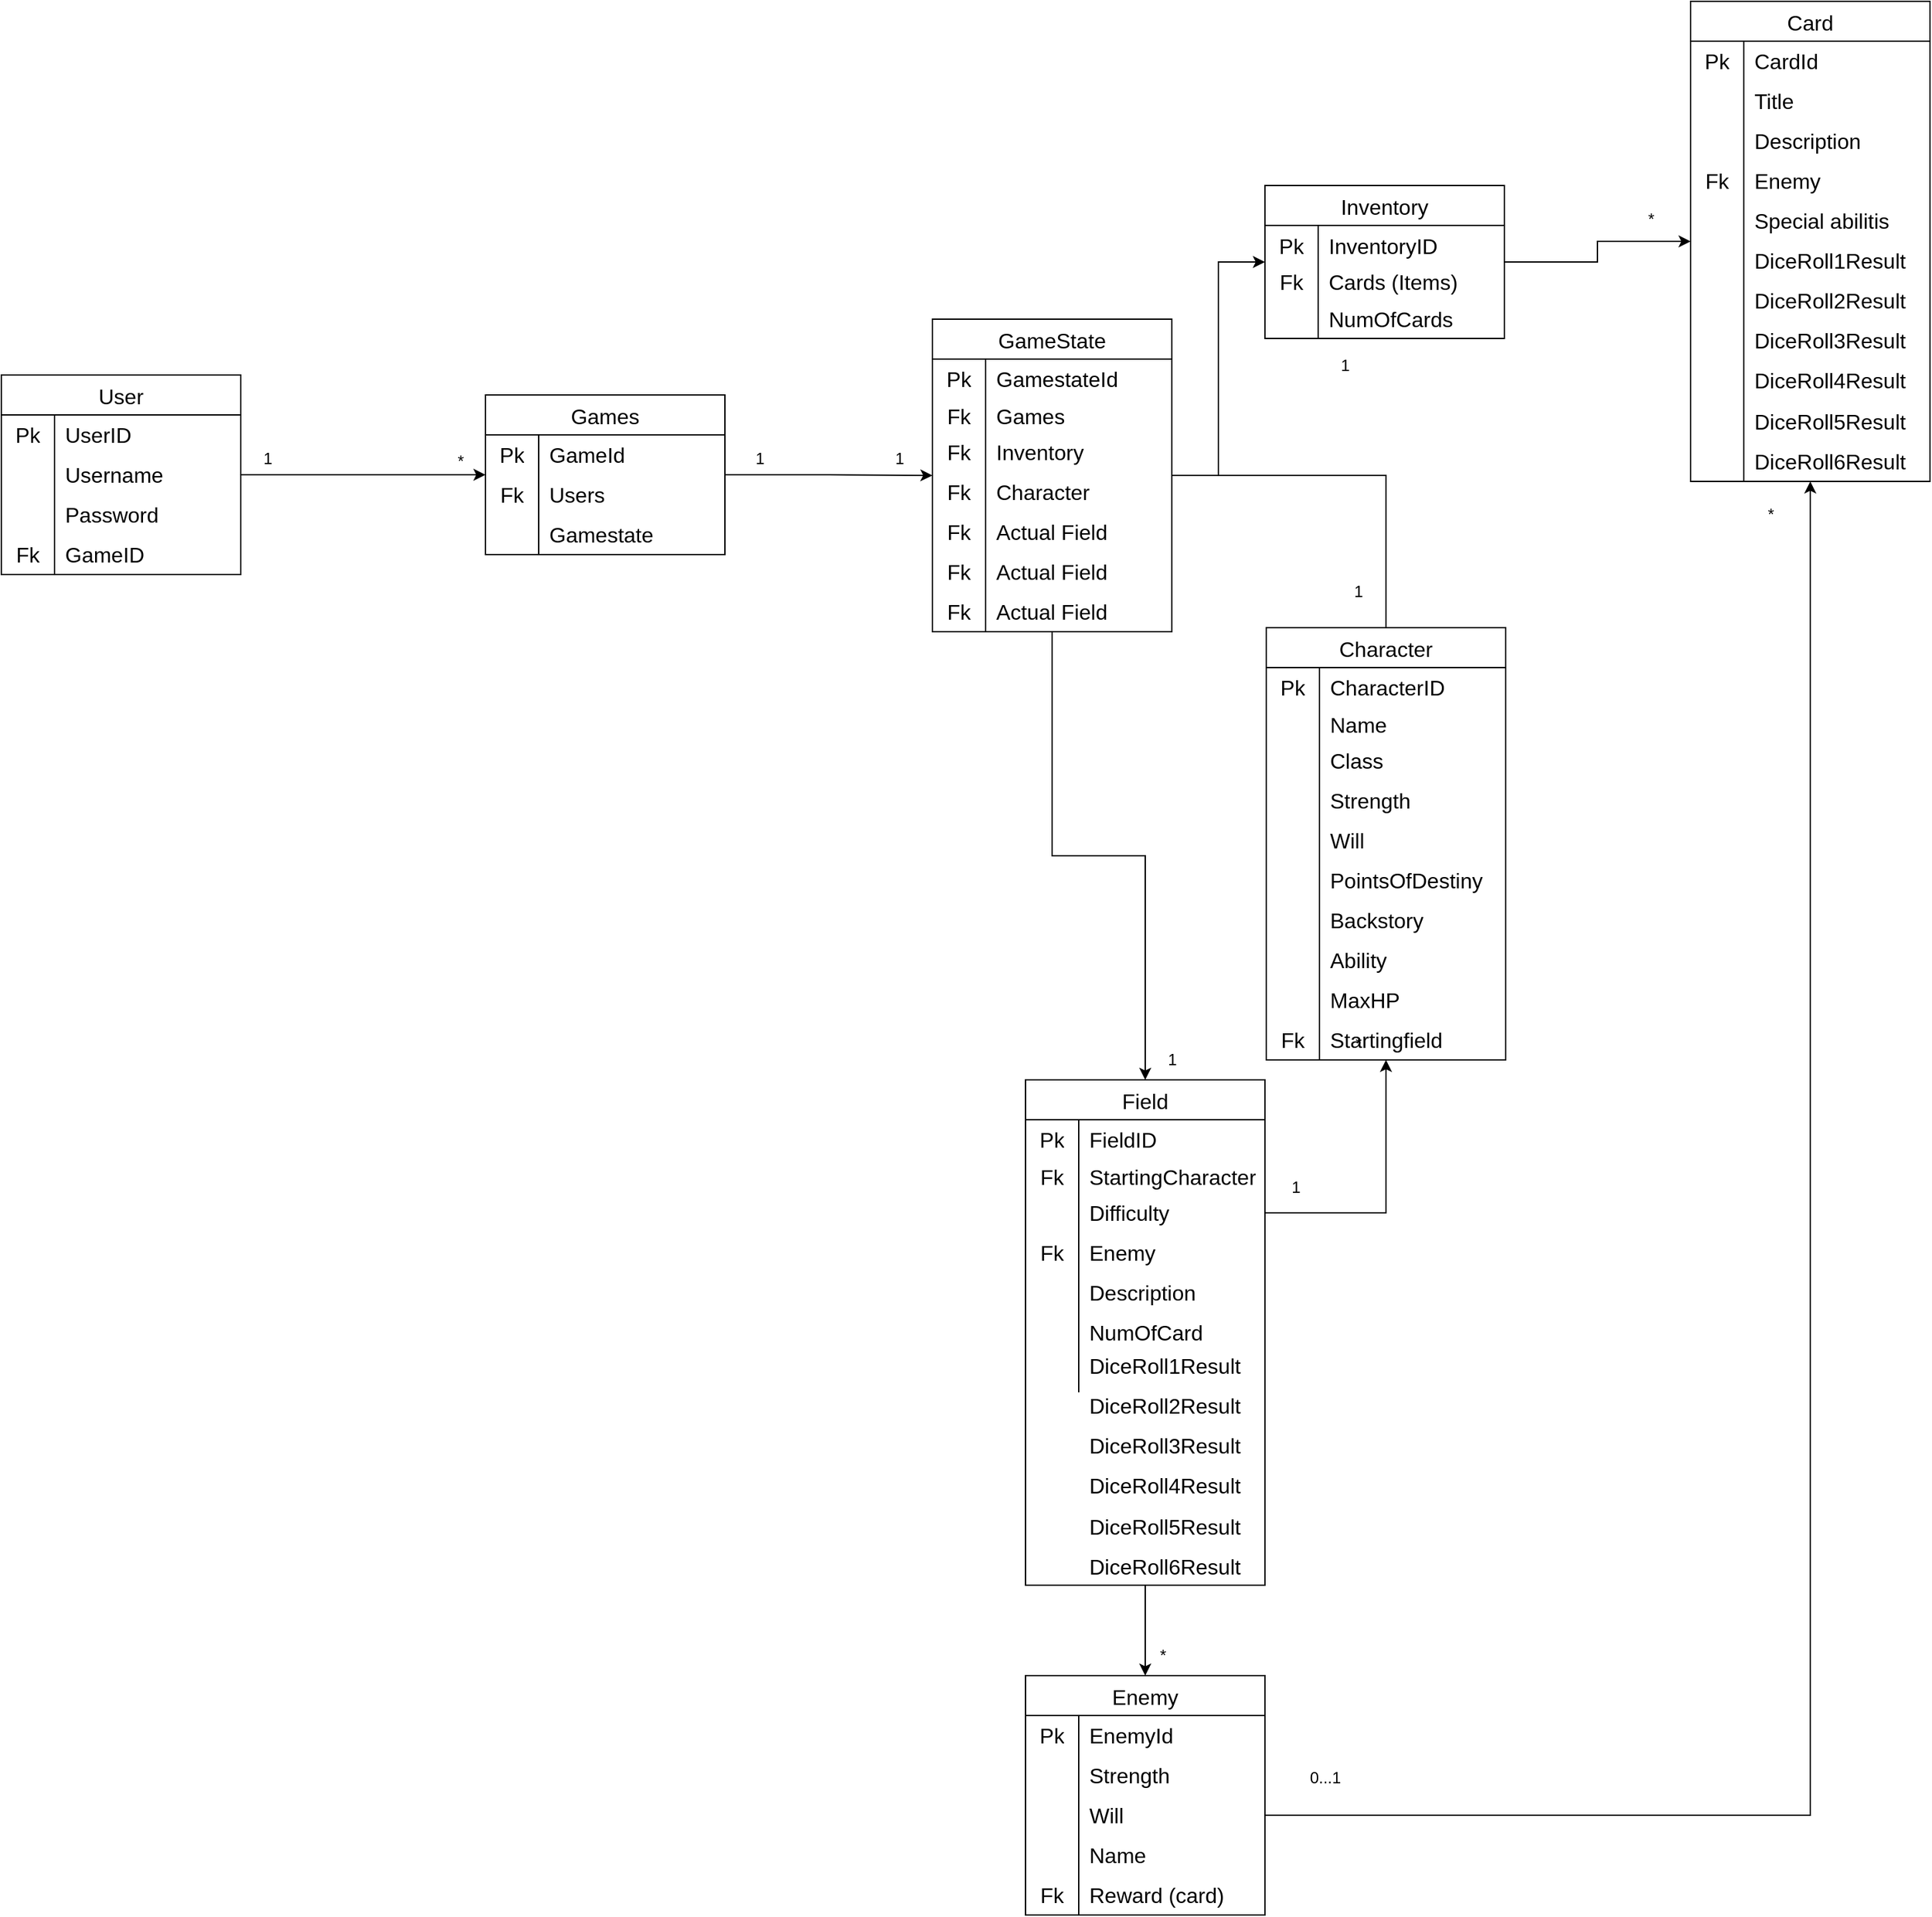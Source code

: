 <mxfile version="25.0.1">
  <diagram name="Page-1" id="c4acf3e9-155e-7222-9cf6-157b1a14988f">
    <mxGraphModel dx="3565" dy="2168" grid="1" gridSize="10" guides="1" tooltips="1" connect="1" arrows="1" fold="1" page="1" pageScale="1" pageWidth="850" pageHeight="1100" background="none" math="0" shadow="0">
      <root>
        <mxCell id="0" />
        <mxCell id="1" parent="0" />
        <mxCell id="D9Bd9dxuKAO5mPhhqq4B-13" value="User" style="shape=table;startSize=30;container=1;collapsible=0;childLayout=tableLayout;fixedRows=1;rowLines=0;fontStyle=0;strokeColor=default;fontSize=16;" parent="1" vertex="1">
          <mxGeometry x="550" y="540" width="180" height="150" as="geometry" />
        </mxCell>
        <mxCell id="D9Bd9dxuKAO5mPhhqq4B-14" value="" style="shape=tableRow;horizontal=0;startSize=0;swimlaneHead=0;swimlaneBody=0;top=0;left=0;bottom=0;right=0;collapsible=0;dropTarget=0;fillColor=none;points=[[0,0.5],[1,0.5]];portConstraint=eastwest;strokeColor=inherit;fontSize=16;" parent="D9Bd9dxuKAO5mPhhqq4B-13" vertex="1">
          <mxGeometry y="30" width="180" height="30" as="geometry" />
        </mxCell>
        <mxCell id="D9Bd9dxuKAO5mPhhqq4B-15" value="Pk" style="shape=partialRectangle;html=1;whiteSpace=wrap;connectable=0;fillColor=none;top=0;left=0;bottom=0;right=0;overflow=hidden;pointerEvents=1;strokeColor=inherit;fontSize=16;" parent="D9Bd9dxuKAO5mPhhqq4B-14" vertex="1">
          <mxGeometry width="40" height="30" as="geometry">
            <mxRectangle width="40" height="30" as="alternateBounds" />
          </mxGeometry>
        </mxCell>
        <mxCell id="D9Bd9dxuKAO5mPhhqq4B-16" value="UserID" style="shape=partialRectangle;html=1;whiteSpace=wrap;connectable=0;fillColor=none;top=0;left=0;bottom=0;right=0;align=left;spacingLeft=6;overflow=hidden;strokeColor=inherit;fontSize=16;" parent="D9Bd9dxuKAO5mPhhqq4B-14" vertex="1">
          <mxGeometry x="40" width="140" height="30" as="geometry">
            <mxRectangle width="140" height="30" as="alternateBounds" />
          </mxGeometry>
        </mxCell>
        <mxCell id="D9Bd9dxuKAO5mPhhqq4B-17" value="" style="shape=tableRow;horizontal=0;startSize=0;swimlaneHead=0;swimlaneBody=0;top=0;left=0;bottom=0;right=0;collapsible=0;dropTarget=0;fillColor=none;points=[[0,0.5],[1,0.5]];portConstraint=eastwest;strokeColor=inherit;fontSize=16;" parent="D9Bd9dxuKAO5mPhhqq4B-13" vertex="1">
          <mxGeometry y="60" width="180" height="30" as="geometry" />
        </mxCell>
        <mxCell id="D9Bd9dxuKAO5mPhhqq4B-18" value="" style="shape=partialRectangle;html=1;whiteSpace=wrap;connectable=0;fillColor=none;top=0;left=0;bottom=0;right=0;overflow=hidden;strokeColor=inherit;fontSize=16;" parent="D9Bd9dxuKAO5mPhhqq4B-17" vertex="1">
          <mxGeometry width="40" height="30" as="geometry">
            <mxRectangle width="40" height="30" as="alternateBounds" />
          </mxGeometry>
        </mxCell>
        <mxCell id="D9Bd9dxuKAO5mPhhqq4B-19" value="Username" style="shape=partialRectangle;html=1;whiteSpace=wrap;connectable=0;fillColor=none;top=0;left=0;bottom=0;right=0;align=left;spacingLeft=6;overflow=hidden;strokeColor=inherit;fontSize=16;" parent="D9Bd9dxuKAO5mPhhqq4B-17" vertex="1">
          <mxGeometry x="40" width="140" height="30" as="geometry">
            <mxRectangle width="140" height="30" as="alternateBounds" />
          </mxGeometry>
        </mxCell>
        <mxCell id="D9Bd9dxuKAO5mPhhqq4B-20" value="" style="shape=tableRow;horizontal=0;startSize=0;swimlaneHead=0;swimlaneBody=0;top=0;left=0;bottom=0;right=0;collapsible=0;dropTarget=0;fillColor=none;points=[[0,0.5],[1,0.5]];portConstraint=eastwest;strokeColor=inherit;fontSize=16;" parent="D9Bd9dxuKAO5mPhhqq4B-13" vertex="1">
          <mxGeometry y="90" width="180" height="30" as="geometry" />
        </mxCell>
        <mxCell id="D9Bd9dxuKAO5mPhhqq4B-21" value="" style="shape=partialRectangle;html=1;whiteSpace=wrap;connectable=0;fillColor=none;top=0;left=0;bottom=0;right=0;overflow=hidden;strokeColor=inherit;fontSize=16;" parent="D9Bd9dxuKAO5mPhhqq4B-20" vertex="1">
          <mxGeometry width="40" height="30" as="geometry">
            <mxRectangle width="40" height="30" as="alternateBounds" />
          </mxGeometry>
        </mxCell>
        <mxCell id="D9Bd9dxuKAO5mPhhqq4B-22" value="Password" style="shape=partialRectangle;html=1;whiteSpace=wrap;connectable=0;fillColor=none;top=0;left=0;bottom=0;right=0;align=left;spacingLeft=6;overflow=hidden;strokeColor=inherit;fontSize=16;" parent="D9Bd9dxuKAO5mPhhqq4B-20" vertex="1">
          <mxGeometry x="40" width="140" height="30" as="geometry">
            <mxRectangle width="140" height="30" as="alternateBounds" />
          </mxGeometry>
        </mxCell>
        <mxCell id="D9Bd9dxuKAO5mPhhqq4B-23" value="" style="shape=tableRow;horizontal=0;startSize=0;swimlaneHead=0;swimlaneBody=0;top=0;left=0;bottom=0;right=0;collapsible=0;dropTarget=0;fillColor=none;points=[[0,0.5],[1,0.5]];portConstraint=eastwest;strokeColor=inherit;fontSize=16;" parent="D9Bd9dxuKAO5mPhhqq4B-13" vertex="1">
          <mxGeometry y="120" width="180" height="30" as="geometry" />
        </mxCell>
        <mxCell id="D9Bd9dxuKAO5mPhhqq4B-24" value="Fk" style="shape=partialRectangle;html=1;whiteSpace=wrap;connectable=0;fillColor=none;top=0;left=0;bottom=0;right=0;overflow=hidden;strokeColor=inherit;fontSize=16;" parent="D9Bd9dxuKAO5mPhhqq4B-23" vertex="1">
          <mxGeometry width="40" height="30" as="geometry">
            <mxRectangle width="40" height="30" as="alternateBounds" />
          </mxGeometry>
        </mxCell>
        <mxCell id="D9Bd9dxuKAO5mPhhqq4B-25" value="GameID" style="shape=partialRectangle;html=1;whiteSpace=wrap;connectable=0;fillColor=none;top=0;left=0;bottom=0;right=0;align=left;spacingLeft=6;overflow=hidden;strokeColor=inherit;fontSize=16;" parent="D9Bd9dxuKAO5mPhhqq4B-23" vertex="1">
          <mxGeometry x="40" width="140" height="30" as="geometry">
            <mxRectangle width="140" height="30" as="alternateBounds" />
          </mxGeometry>
        </mxCell>
        <mxCell id="D9Bd9dxuKAO5mPhhqq4B-83" style="edgeStyle=orthogonalEdgeStyle;rounded=0;orthogonalLoop=1;jettySize=auto;html=1;" parent="1" source="D9Bd9dxuKAO5mPhhqq4B-38" target="D9Bd9dxuKAO5mPhhqq4B-70" edge="1">
          <mxGeometry relative="1" as="geometry" />
        </mxCell>
        <mxCell id="D9Bd9dxuKAO5mPhhqq4B-38" value="Games" style="shape=table;startSize=30;container=1;collapsible=0;childLayout=tableLayout;fixedRows=1;rowLines=0;fontStyle=0;strokeColor=default;fontSize=16;" parent="1" vertex="1">
          <mxGeometry x="914" y="555" width="180" height="120" as="geometry" />
        </mxCell>
        <mxCell id="D9Bd9dxuKAO5mPhhqq4B-39" value="" style="shape=tableRow;horizontal=0;startSize=0;swimlaneHead=0;swimlaneBody=0;top=0;left=0;bottom=0;right=0;collapsible=0;dropTarget=0;fillColor=none;points=[[0,0.5],[1,0.5]];portConstraint=eastwest;strokeColor=inherit;fontSize=16;" parent="D9Bd9dxuKAO5mPhhqq4B-38" vertex="1">
          <mxGeometry y="30" width="180" height="30" as="geometry" />
        </mxCell>
        <mxCell id="D9Bd9dxuKAO5mPhhqq4B-40" value="Pk" style="shape=partialRectangle;html=1;whiteSpace=wrap;connectable=0;fillColor=none;top=0;left=0;bottom=0;right=0;overflow=hidden;pointerEvents=1;strokeColor=inherit;fontSize=16;" parent="D9Bd9dxuKAO5mPhhqq4B-39" vertex="1">
          <mxGeometry width="40" height="30" as="geometry">
            <mxRectangle width="40" height="30" as="alternateBounds" />
          </mxGeometry>
        </mxCell>
        <mxCell id="D9Bd9dxuKAO5mPhhqq4B-41" value="GameId" style="shape=partialRectangle;html=1;whiteSpace=wrap;connectable=0;fillColor=none;top=0;left=0;bottom=0;right=0;align=left;spacingLeft=6;overflow=hidden;strokeColor=inherit;fontSize=16;" parent="D9Bd9dxuKAO5mPhhqq4B-39" vertex="1">
          <mxGeometry x="40" width="140" height="30" as="geometry">
            <mxRectangle width="140" height="30" as="alternateBounds" />
          </mxGeometry>
        </mxCell>
        <mxCell id="D9Bd9dxuKAO5mPhhqq4B-42" value="" style="shape=tableRow;horizontal=0;startSize=0;swimlaneHead=0;swimlaneBody=0;top=0;left=0;bottom=0;right=0;collapsible=0;dropTarget=0;fillColor=none;points=[[0,0.5],[1,0.5]];portConstraint=eastwest;strokeColor=inherit;fontSize=16;" parent="D9Bd9dxuKAO5mPhhqq4B-38" vertex="1">
          <mxGeometry y="60" width="180" height="30" as="geometry" />
        </mxCell>
        <mxCell id="D9Bd9dxuKAO5mPhhqq4B-43" value="Fk" style="shape=partialRectangle;html=1;whiteSpace=wrap;connectable=0;fillColor=none;top=0;left=0;bottom=0;right=0;overflow=hidden;strokeColor=inherit;fontSize=16;" parent="D9Bd9dxuKAO5mPhhqq4B-42" vertex="1">
          <mxGeometry width="40" height="30" as="geometry">
            <mxRectangle width="40" height="30" as="alternateBounds" />
          </mxGeometry>
        </mxCell>
        <mxCell id="D9Bd9dxuKAO5mPhhqq4B-44" value="Users" style="shape=partialRectangle;html=1;whiteSpace=wrap;connectable=0;fillColor=none;top=0;left=0;bottom=0;right=0;align=left;spacingLeft=6;overflow=hidden;strokeColor=inherit;fontSize=16;" parent="D9Bd9dxuKAO5mPhhqq4B-42" vertex="1">
          <mxGeometry x="40" width="140" height="30" as="geometry">
            <mxRectangle width="140" height="30" as="alternateBounds" />
          </mxGeometry>
        </mxCell>
        <mxCell id="D9Bd9dxuKAO5mPhhqq4B-45" value="" style="shape=tableRow;horizontal=0;startSize=0;swimlaneHead=0;swimlaneBody=0;top=0;left=0;bottom=0;right=0;collapsible=0;dropTarget=0;fillColor=none;points=[[0,0.5],[1,0.5]];portConstraint=eastwest;strokeColor=inherit;fontSize=16;" parent="D9Bd9dxuKAO5mPhhqq4B-38" vertex="1">
          <mxGeometry y="90" width="180" height="30" as="geometry" />
        </mxCell>
        <mxCell id="D9Bd9dxuKAO5mPhhqq4B-46" value="" style="shape=partialRectangle;html=1;whiteSpace=wrap;connectable=0;fillColor=none;top=0;left=0;bottom=0;right=0;overflow=hidden;strokeColor=inherit;fontSize=16;" parent="D9Bd9dxuKAO5mPhhqq4B-45" vertex="1">
          <mxGeometry width="40" height="30" as="geometry">
            <mxRectangle width="40" height="30" as="alternateBounds" />
          </mxGeometry>
        </mxCell>
        <mxCell id="D9Bd9dxuKAO5mPhhqq4B-47" value="Gamestate" style="shape=partialRectangle;html=1;whiteSpace=wrap;connectable=0;fillColor=none;top=0;left=0;bottom=0;right=0;align=left;spacingLeft=6;overflow=hidden;strokeColor=inherit;fontSize=16;" parent="D9Bd9dxuKAO5mPhhqq4B-45" vertex="1">
          <mxGeometry x="40" width="140" height="30" as="geometry">
            <mxRectangle width="140" height="30" as="alternateBounds" />
          </mxGeometry>
        </mxCell>
        <mxCell id="D9Bd9dxuKAO5mPhhqq4B-67" style="edgeStyle=orthogonalEdgeStyle;rounded=0;orthogonalLoop=1;jettySize=auto;html=1;" parent="1" source="D9Bd9dxuKAO5mPhhqq4B-17" target="D9Bd9dxuKAO5mPhhqq4B-38" edge="1">
          <mxGeometry relative="1" as="geometry" />
        </mxCell>
        <mxCell id="D9Bd9dxuKAO5mPhhqq4B-68" value="*" style="text;html=1;align=center;verticalAlign=middle;resizable=0;points=[];autosize=1;strokeColor=none;fillColor=none;" parent="1" vertex="1">
          <mxGeometry x="880" y="590" width="30" height="30" as="geometry" />
        </mxCell>
        <mxCell id="D9Bd9dxuKAO5mPhhqq4B-69" value="1" style="text;html=1;align=center;verticalAlign=middle;resizable=0;points=[];autosize=1;strokeColor=none;fillColor=none;" parent="1" vertex="1">
          <mxGeometry x="735" y="588" width="30" height="30" as="geometry" />
        </mxCell>
        <mxCell id="D9Bd9dxuKAO5mPhhqq4B-153" style="edgeStyle=orthogonalEdgeStyle;rounded=0;orthogonalLoop=1;jettySize=auto;html=1;" parent="1" source="D9Bd9dxuKAO5mPhhqq4B-70" target="D9Bd9dxuKAO5mPhhqq4B-86" edge="1">
          <mxGeometry relative="1" as="geometry" />
        </mxCell>
        <mxCell id="D9Bd9dxuKAO5mPhhqq4B-157" style="edgeStyle=orthogonalEdgeStyle;rounded=0;orthogonalLoop=1;jettySize=auto;html=1;entryX=0.5;entryY=0;entryDx=0;entryDy=0;endArrow=none;endFill=0;" parent="1" source="D9Bd9dxuKAO5mPhhqq4B-70" target="D9Bd9dxuKAO5mPhhqq4B-99" edge="1">
          <mxGeometry relative="1" as="geometry" />
        </mxCell>
        <mxCell id="5rwUtJzqd4kLOIBYgN4A-51" style="edgeStyle=orthogonalEdgeStyle;rounded=0;orthogonalLoop=1;jettySize=auto;html=1;" edge="1" parent="1" source="D9Bd9dxuKAO5mPhhqq4B-70" target="D9Bd9dxuKAO5mPhhqq4B-174">
          <mxGeometry relative="1" as="geometry" />
        </mxCell>
        <mxCell id="D9Bd9dxuKAO5mPhhqq4B-70" value="GameState" style="shape=table;startSize=30;container=1;collapsible=0;childLayout=tableLayout;fixedRows=1;rowLines=0;fontStyle=0;strokeColor=default;fontSize=16;" parent="1" vertex="1">
          <mxGeometry x="1250" y="498" width="180" height="235" as="geometry" />
        </mxCell>
        <mxCell id="D9Bd9dxuKAO5mPhhqq4B-71" value="" style="shape=tableRow;horizontal=0;startSize=0;swimlaneHead=0;swimlaneBody=0;top=0;left=0;bottom=0;right=0;collapsible=0;dropTarget=0;fillColor=none;points=[[0,0.5],[1,0.5]];portConstraint=eastwest;strokeColor=inherit;fontSize=16;" parent="D9Bd9dxuKAO5mPhhqq4B-70" vertex="1">
          <mxGeometry y="30" width="180" height="30" as="geometry" />
        </mxCell>
        <mxCell id="D9Bd9dxuKAO5mPhhqq4B-72" value="Pk" style="shape=partialRectangle;html=1;whiteSpace=wrap;connectable=0;fillColor=none;top=0;left=0;bottom=0;right=0;overflow=hidden;pointerEvents=1;strokeColor=inherit;fontSize=16;" parent="D9Bd9dxuKAO5mPhhqq4B-71" vertex="1">
          <mxGeometry width="40" height="30" as="geometry">
            <mxRectangle width="40" height="30" as="alternateBounds" />
          </mxGeometry>
        </mxCell>
        <mxCell id="D9Bd9dxuKAO5mPhhqq4B-73" value="GamestateId" style="shape=partialRectangle;html=1;whiteSpace=wrap;connectable=0;fillColor=none;top=0;left=0;bottom=0;right=0;align=left;spacingLeft=6;overflow=hidden;strokeColor=inherit;fontSize=16;" parent="D9Bd9dxuKAO5mPhhqq4B-71" vertex="1">
          <mxGeometry x="40" width="140" height="30" as="geometry">
            <mxRectangle width="140" height="30" as="alternateBounds" />
          </mxGeometry>
        </mxCell>
        <mxCell id="D9Bd9dxuKAO5mPhhqq4B-74" value="" style="shape=tableRow;horizontal=0;startSize=0;swimlaneHead=0;swimlaneBody=0;top=0;left=0;bottom=0;right=0;collapsible=0;dropTarget=0;fillColor=none;points=[[0,0.5],[1,0.5]];portConstraint=eastwest;strokeColor=inherit;fontSize=16;" parent="D9Bd9dxuKAO5mPhhqq4B-70" vertex="1">
          <mxGeometry y="60" width="180" height="25" as="geometry" />
        </mxCell>
        <mxCell id="D9Bd9dxuKAO5mPhhqq4B-75" value="Fk" style="shape=partialRectangle;html=1;whiteSpace=wrap;connectable=0;fillColor=none;top=0;left=0;bottom=0;right=0;overflow=hidden;strokeColor=inherit;fontSize=16;" parent="D9Bd9dxuKAO5mPhhqq4B-74" vertex="1">
          <mxGeometry width="40" height="25" as="geometry">
            <mxRectangle width="40" height="25" as="alternateBounds" />
          </mxGeometry>
        </mxCell>
        <mxCell id="D9Bd9dxuKAO5mPhhqq4B-76" value="Games" style="shape=partialRectangle;html=1;whiteSpace=wrap;connectable=0;fillColor=none;top=0;left=0;bottom=0;right=0;align=left;spacingLeft=6;overflow=hidden;strokeColor=inherit;fontSize=16;" parent="D9Bd9dxuKAO5mPhhqq4B-74" vertex="1">
          <mxGeometry x="40" width="140" height="25" as="geometry">
            <mxRectangle width="140" height="25" as="alternateBounds" />
          </mxGeometry>
        </mxCell>
        <mxCell id="D9Bd9dxuKAO5mPhhqq4B-77" value="" style="shape=tableRow;horizontal=0;startSize=0;swimlaneHead=0;swimlaneBody=0;top=0;left=0;bottom=0;right=0;collapsible=0;dropTarget=0;fillColor=none;points=[[0,0.5],[1,0.5]];portConstraint=eastwest;strokeColor=inherit;fontSize=16;" parent="D9Bd9dxuKAO5mPhhqq4B-70" vertex="1">
          <mxGeometry y="85" width="180" height="30" as="geometry" />
        </mxCell>
        <mxCell id="D9Bd9dxuKAO5mPhhqq4B-78" value="Fk" style="shape=partialRectangle;html=1;whiteSpace=wrap;connectable=0;fillColor=none;top=0;left=0;bottom=0;right=0;overflow=hidden;strokeColor=inherit;fontSize=16;" parent="D9Bd9dxuKAO5mPhhqq4B-77" vertex="1">
          <mxGeometry width="40" height="30" as="geometry">
            <mxRectangle width="40" height="30" as="alternateBounds" />
          </mxGeometry>
        </mxCell>
        <mxCell id="D9Bd9dxuKAO5mPhhqq4B-79" value="Inventory" style="shape=partialRectangle;html=1;whiteSpace=wrap;connectable=0;fillColor=none;top=0;left=0;bottom=0;right=0;align=left;spacingLeft=6;overflow=hidden;strokeColor=inherit;fontSize=16;" parent="D9Bd9dxuKAO5mPhhqq4B-77" vertex="1">
          <mxGeometry x="40" width="140" height="30" as="geometry">
            <mxRectangle width="140" height="30" as="alternateBounds" />
          </mxGeometry>
        </mxCell>
        <mxCell id="D9Bd9dxuKAO5mPhhqq4B-80" value="" style="shape=tableRow;horizontal=0;startSize=0;swimlaneHead=0;swimlaneBody=0;top=0;left=0;bottom=0;right=0;collapsible=0;dropTarget=0;fillColor=none;points=[[0,0.5],[1,0.5]];portConstraint=eastwest;strokeColor=inherit;fontSize=16;" parent="D9Bd9dxuKAO5mPhhqq4B-70" vertex="1">
          <mxGeometry y="115" width="180" height="30" as="geometry" />
        </mxCell>
        <mxCell id="D9Bd9dxuKAO5mPhhqq4B-81" value="Fk" style="shape=partialRectangle;html=1;whiteSpace=wrap;connectable=0;fillColor=none;top=0;left=0;bottom=0;right=0;overflow=hidden;strokeColor=inherit;fontSize=16;" parent="D9Bd9dxuKAO5mPhhqq4B-80" vertex="1">
          <mxGeometry width="40" height="30" as="geometry">
            <mxRectangle width="40" height="30" as="alternateBounds" />
          </mxGeometry>
        </mxCell>
        <mxCell id="D9Bd9dxuKAO5mPhhqq4B-82" value="Character" style="shape=partialRectangle;html=1;whiteSpace=wrap;connectable=0;fillColor=none;top=0;left=0;bottom=0;right=0;align=left;spacingLeft=6;overflow=hidden;strokeColor=inherit;fontSize=16;" parent="D9Bd9dxuKAO5mPhhqq4B-80" vertex="1">
          <mxGeometry x="40" width="140" height="30" as="geometry">
            <mxRectangle width="140" height="30" as="alternateBounds" />
          </mxGeometry>
        </mxCell>
        <mxCell id="5rwUtJzqd4kLOIBYgN4A-48" value="" style="shape=tableRow;horizontal=0;startSize=0;swimlaneHead=0;swimlaneBody=0;top=0;left=0;bottom=0;right=0;collapsible=0;dropTarget=0;fillColor=none;points=[[0,0.5],[1,0.5]];portConstraint=eastwest;strokeColor=inherit;fontSize=16;" vertex="1" parent="D9Bd9dxuKAO5mPhhqq4B-70">
          <mxGeometry y="145" width="180" height="30" as="geometry" />
        </mxCell>
        <mxCell id="5rwUtJzqd4kLOIBYgN4A-49" value="Fk" style="shape=partialRectangle;html=1;whiteSpace=wrap;connectable=0;fillColor=none;top=0;left=0;bottom=0;right=0;overflow=hidden;strokeColor=inherit;fontSize=16;" vertex="1" parent="5rwUtJzqd4kLOIBYgN4A-48">
          <mxGeometry width="40" height="30" as="geometry">
            <mxRectangle width="40" height="30" as="alternateBounds" />
          </mxGeometry>
        </mxCell>
        <mxCell id="5rwUtJzqd4kLOIBYgN4A-50" value="Actual Field" style="shape=partialRectangle;html=1;whiteSpace=wrap;connectable=0;fillColor=none;top=0;left=0;bottom=0;right=0;align=left;spacingLeft=6;overflow=hidden;strokeColor=inherit;fontSize=16;" vertex="1" parent="5rwUtJzqd4kLOIBYgN4A-48">
          <mxGeometry x="40" width="140" height="30" as="geometry">
            <mxRectangle width="140" height="30" as="alternateBounds" />
          </mxGeometry>
        </mxCell>
        <mxCell id="5rwUtJzqd4kLOIBYgN4A-53" value="" style="shape=tableRow;horizontal=0;startSize=0;swimlaneHead=0;swimlaneBody=0;top=0;left=0;bottom=0;right=0;collapsible=0;dropTarget=0;fillColor=none;points=[[0,0.5],[1,0.5]];portConstraint=eastwest;strokeColor=inherit;fontSize=16;" vertex="1" parent="D9Bd9dxuKAO5mPhhqq4B-70">
          <mxGeometry y="175" width="180" height="30" as="geometry" />
        </mxCell>
        <mxCell id="5rwUtJzqd4kLOIBYgN4A-54" value="Fk" style="shape=partialRectangle;html=1;whiteSpace=wrap;connectable=0;fillColor=none;top=0;left=0;bottom=0;right=0;overflow=hidden;strokeColor=inherit;fontSize=16;" vertex="1" parent="5rwUtJzqd4kLOIBYgN4A-53">
          <mxGeometry width="40" height="30" as="geometry">
            <mxRectangle width="40" height="30" as="alternateBounds" />
          </mxGeometry>
        </mxCell>
        <mxCell id="5rwUtJzqd4kLOIBYgN4A-55" value="Actual Field" style="shape=partialRectangle;html=1;whiteSpace=wrap;connectable=0;fillColor=none;top=0;left=0;bottom=0;right=0;align=left;spacingLeft=6;overflow=hidden;strokeColor=inherit;fontSize=16;" vertex="1" parent="5rwUtJzqd4kLOIBYgN4A-53">
          <mxGeometry x="40" width="140" height="30" as="geometry">
            <mxRectangle width="140" height="30" as="alternateBounds" />
          </mxGeometry>
        </mxCell>
        <mxCell id="5rwUtJzqd4kLOIBYgN4A-56" value="" style="shape=tableRow;horizontal=0;startSize=0;swimlaneHead=0;swimlaneBody=0;top=0;left=0;bottom=0;right=0;collapsible=0;dropTarget=0;fillColor=none;points=[[0,0.5],[1,0.5]];portConstraint=eastwest;strokeColor=inherit;fontSize=16;" vertex="1" parent="D9Bd9dxuKAO5mPhhqq4B-70">
          <mxGeometry y="205" width="180" height="30" as="geometry" />
        </mxCell>
        <mxCell id="5rwUtJzqd4kLOIBYgN4A-57" value="Fk" style="shape=partialRectangle;html=1;whiteSpace=wrap;connectable=0;fillColor=none;top=0;left=0;bottom=0;right=0;overflow=hidden;strokeColor=inherit;fontSize=16;" vertex="1" parent="5rwUtJzqd4kLOIBYgN4A-56">
          <mxGeometry width="40" height="30" as="geometry">
            <mxRectangle width="40" height="30" as="alternateBounds" />
          </mxGeometry>
        </mxCell>
        <mxCell id="5rwUtJzqd4kLOIBYgN4A-58" value="Actual Field" style="shape=partialRectangle;html=1;whiteSpace=wrap;connectable=0;fillColor=none;top=0;left=0;bottom=0;right=0;align=left;spacingLeft=6;overflow=hidden;strokeColor=inherit;fontSize=16;" vertex="1" parent="5rwUtJzqd4kLOIBYgN4A-56">
          <mxGeometry x="40" width="140" height="30" as="geometry">
            <mxRectangle width="140" height="30" as="alternateBounds" />
          </mxGeometry>
        </mxCell>
        <mxCell id="D9Bd9dxuKAO5mPhhqq4B-84" value="1" style="text;html=1;align=center;verticalAlign=middle;resizable=0;points=[];autosize=1;strokeColor=none;fillColor=none;" parent="1" vertex="1">
          <mxGeometry x="1210" y="588" width="30" height="30" as="geometry" />
        </mxCell>
        <mxCell id="D9Bd9dxuKAO5mPhhqq4B-85" value="1" style="text;html=1;align=center;verticalAlign=middle;resizable=0;points=[];autosize=1;strokeColor=none;fillColor=none;" parent="1" vertex="1">
          <mxGeometry x="1105" y="588" width="30" height="30" as="geometry" />
        </mxCell>
        <mxCell id="D9Bd9dxuKAO5mPhhqq4B-152" style="edgeStyle=orthogonalEdgeStyle;rounded=0;orthogonalLoop=1;jettySize=auto;html=1;" parent="1" source="D9Bd9dxuKAO5mPhhqq4B-86" target="D9Bd9dxuKAO5mPhhqq4B-112" edge="1">
          <mxGeometry relative="1" as="geometry" />
        </mxCell>
        <mxCell id="D9Bd9dxuKAO5mPhhqq4B-86" value="Inventory" style="shape=table;startSize=30;container=1;collapsible=0;childLayout=tableLayout;fixedRows=1;rowLines=0;fontStyle=0;strokeColor=default;fontSize=16;" parent="1" vertex="1">
          <mxGeometry x="1500" y="397.5" width="180" height="115" as="geometry" />
        </mxCell>
        <mxCell id="D9Bd9dxuKAO5mPhhqq4B-87" value="" style="shape=tableRow;horizontal=0;startSize=0;swimlaneHead=0;swimlaneBody=0;top=0;left=0;bottom=0;right=0;collapsible=0;dropTarget=0;fillColor=none;points=[[0,0.5],[1,0.5]];portConstraint=eastwest;strokeColor=inherit;fontSize=16;" parent="D9Bd9dxuKAO5mPhhqq4B-86" vertex="1">
          <mxGeometry y="30" width="180" height="30" as="geometry" />
        </mxCell>
        <mxCell id="D9Bd9dxuKAO5mPhhqq4B-88" value="Pk" style="shape=partialRectangle;html=1;whiteSpace=wrap;connectable=0;fillColor=none;top=0;left=0;bottom=0;right=0;overflow=hidden;pointerEvents=1;strokeColor=inherit;fontSize=16;" parent="D9Bd9dxuKAO5mPhhqq4B-87" vertex="1">
          <mxGeometry width="40" height="30" as="geometry">
            <mxRectangle width="40" height="30" as="alternateBounds" />
          </mxGeometry>
        </mxCell>
        <mxCell id="D9Bd9dxuKAO5mPhhqq4B-89" value="InventoryID" style="shape=partialRectangle;html=1;whiteSpace=wrap;connectable=0;fillColor=none;top=0;left=0;bottom=0;right=0;align=left;spacingLeft=6;overflow=hidden;strokeColor=inherit;fontSize=16;" parent="D9Bd9dxuKAO5mPhhqq4B-87" vertex="1">
          <mxGeometry x="40" width="140" height="30" as="geometry">
            <mxRectangle width="140" height="30" as="alternateBounds" />
          </mxGeometry>
        </mxCell>
        <mxCell id="D9Bd9dxuKAO5mPhhqq4B-90" value="" style="shape=tableRow;horizontal=0;startSize=0;swimlaneHead=0;swimlaneBody=0;top=0;left=0;bottom=0;right=0;collapsible=0;dropTarget=0;fillColor=none;points=[[0,0.5],[1,0.5]];portConstraint=eastwest;strokeColor=inherit;fontSize=16;" parent="D9Bd9dxuKAO5mPhhqq4B-86" vertex="1">
          <mxGeometry y="60" width="180" height="25" as="geometry" />
        </mxCell>
        <mxCell id="D9Bd9dxuKAO5mPhhqq4B-91" value="Fk" style="shape=partialRectangle;html=1;whiteSpace=wrap;connectable=0;fillColor=none;top=0;left=0;bottom=0;right=0;overflow=hidden;strokeColor=inherit;fontSize=16;" parent="D9Bd9dxuKAO5mPhhqq4B-90" vertex="1">
          <mxGeometry width="40" height="25" as="geometry">
            <mxRectangle width="40" height="25" as="alternateBounds" />
          </mxGeometry>
        </mxCell>
        <mxCell id="D9Bd9dxuKAO5mPhhqq4B-92" value="Cards (Items)" style="shape=partialRectangle;html=1;whiteSpace=wrap;connectable=0;fillColor=none;top=0;left=0;bottom=0;right=0;align=left;spacingLeft=6;overflow=hidden;strokeColor=inherit;fontSize=16;" parent="D9Bd9dxuKAO5mPhhqq4B-90" vertex="1">
          <mxGeometry x="40" width="140" height="25" as="geometry">
            <mxRectangle width="140" height="25" as="alternateBounds" />
          </mxGeometry>
        </mxCell>
        <mxCell id="D9Bd9dxuKAO5mPhhqq4B-93" value="" style="shape=tableRow;horizontal=0;startSize=0;swimlaneHead=0;swimlaneBody=0;top=0;left=0;bottom=0;right=0;collapsible=0;dropTarget=0;fillColor=none;points=[[0,0.5],[1,0.5]];portConstraint=eastwest;strokeColor=inherit;fontSize=16;" parent="D9Bd9dxuKAO5mPhhqq4B-86" vertex="1">
          <mxGeometry y="85" width="180" height="30" as="geometry" />
        </mxCell>
        <mxCell id="D9Bd9dxuKAO5mPhhqq4B-94" value="" style="shape=partialRectangle;html=1;whiteSpace=wrap;connectable=0;fillColor=none;top=0;left=0;bottom=0;right=0;overflow=hidden;strokeColor=inherit;fontSize=16;" parent="D9Bd9dxuKAO5mPhhqq4B-93" vertex="1">
          <mxGeometry width="40" height="30" as="geometry">
            <mxRectangle width="40" height="30" as="alternateBounds" />
          </mxGeometry>
        </mxCell>
        <mxCell id="D9Bd9dxuKAO5mPhhqq4B-95" value="NumOfCards" style="shape=partialRectangle;html=1;whiteSpace=wrap;connectable=0;fillColor=none;top=0;left=0;bottom=0;right=0;align=left;spacingLeft=6;overflow=hidden;strokeColor=inherit;fontSize=16;" parent="D9Bd9dxuKAO5mPhhqq4B-93" vertex="1">
          <mxGeometry x="40" width="140" height="30" as="geometry">
            <mxRectangle width="140" height="30" as="alternateBounds" />
          </mxGeometry>
        </mxCell>
        <mxCell id="D9Bd9dxuKAO5mPhhqq4B-99" value="Character" style="shape=table;startSize=30;container=1;collapsible=0;childLayout=tableLayout;fixedRows=1;rowLines=0;fontStyle=0;strokeColor=default;fontSize=16;" parent="1" vertex="1">
          <mxGeometry x="1501" y="730" width="180" height="325" as="geometry" />
        </mxCell>
        <mxCell id="D9Bd9dxuKAO5mPhhqq4B-100" value="" style="shape=tableRow;horizontal=0;startSize=0;swimlaneHead=0;swimlaneBody=0;top=0;left=0;bottom=0;right=0;collapsible=0;dropTarget=0;fillColor=none;points=[[0,0.5],[1,0.5]];portConstraint=eastwest;strokeColor=inherit;fontSize=16;" parent="D9Bd9dxuKAO5mPhhqq4B-99" vertex="1">
          <mxGeometry y="30" width="180" height="30" as="geometry" />
        </mxCell>
        <mxCell id="D9Bd9dxuKAO5mPhhqq4B-101" value="Pk" style="shape=partialRectangle;html=1;whiteSpace=wrap;connectable=0;fillColor=none;top=0;left=0;bottom=0;right=0;overflow=hidden;pointerEvents=1;strokeColor=inherit;fontSize=16;" parent="D9Bd9dxuKAO5mPhhqq4B-100" vertex="1">
          <mxGeometry width="40" height="30" as="geometry">
            <mxRectangle width="40" height="30" as="alternateBounds" />
          </mxGeometry>
        </mxCell>
        <mxCell id="D9Bd9dxuKAO5mPhhqq4B-102" value="CharacterID" style="shape=partialRectangle;html=1;whiteSpace=wrap;connectable=0;fillColor=none;top=0;left=0;bottom=0;right=0;align=left;spacingLeft=6;overflow=hidden;strokeColor=inherit;fontSize=16;" parent="D9Bd9dxuKAO5mPhhqq4B-100" vertex="1">
          <mxGeometry x="40" width="140" height="30" as="geometry">
            <mxRectangle width="140" height="30" as="alternateBounds" />
          </mxGeometry>
        </mxCell>
        <mxCell id="D9Bd9dxuKAO5mPhhqq4B-103" value="" style="shape=tableRow;horizontal=0;startSize=0;swimlaneHead=0;swimlaneBody=0;top=0;left=0;bottom=0;right=0;collapsible=0;dropTarget=0;fillColor=none;points=[[0,0.5],[1,0.5]];portConstraint=eastwest;strokeColor=inherit;fontSize=16;" parent="D9Bd9dxuKAO5mPhhqq4B-99" vertex="1">
          <mxGeometry y="60" width="180" height="25" as="geometry" />
        </mxCell>
        <mxCell id="D9Bd9dxuKAO5mPhhqq4B-104" value="" style="shape=partialRectangle;html=1;whiteSpace=wrap;connectable=0;fillColor=none;top=0;left=0;bottom=0;right=0;overflow=hidden;strokeColor=inherit;fontSize=16;" parent="D9Bd9dxuKAO5mPhhqq4B-103" vertex="1">
          <mxGeometry width="40" height="25" as="geometry">
            <mxRectangle width="40" height="25" as="alternateBounds" />
          </mxGeometry>
        </mxCell>
        <mxCell id="D9Bd9dxuKAO5mPhhqq4B-105" value="Name" style="shape=partialRectangle;html=1;whiteSpace=wrap;connectable=0;fillColor=none;top=0;left=0;bottom=0;right=0;align=left;spacingLeft=6;overflow=hidden;strokeColor=inherit;fontSize=16;" parent="D9Bd9dxuKAO5mPhhqq4B-103" vertex="1">
          <mxGeometry x="40" width="140" height="25" as="geometry">
            <mxRectangle width="140" height="25" as="alternateBounds" />
          </mxGeometry>
        </mxCell>
        <mxCell id="D9Bd9dxuKAO5mPhhqq4B-106" value="" style="shape=tableRow;horizontal=0;startSize=0;swimlaneHead=0;swimlaneBody=0;top=0;left=0;bottom=0;right=0;collapsible=0;dropTarget=0;fillColor=none;points=[[0,0.5],[1,0.5]];portConstraint=eastwest;strokeColor=inherit;fontSize=16;" parent="D9Bd9dxuKAO5mPhhqq4B-99" vertex="1">
          <mxGeometry y="85" width="180" height="30" as="geometry" />
        </mxCell>
        <mxCell id="D9Bd9dxuKAO5mPhhqq4B-107" value="" style="shape=partialRectangle;html=1;whiteSpace=wrap;connectable=0;fillColor=none;top=0;left=0;bottom=0;right=0;overflow=hidden;strokeColor=inherit;fontSize=16;" parent="D9Bd9dxuKAO5mPhhqq4B-106" vertex="1">
          <mxGeometry width="40" height="30" as="geometry">
            <mxRectangle width="40" height="30" as="alternateBounds" />
          </mxGeometry>
        </mxCell>
        <mxCell id="D9Bd9dxuKAO5mPhhqq4B-108" value="Class" style="shape=partialRectangle;html=1;whiteSpace=wrap;connectable=0;fillColor=none;top=0;left=0;bottom=0;right=0;align=left;spacingLeft=6;overflow=hidden;strokeColor=inherit;fontSize=16;" parent="D9Bd9dxuKAO5mPhhqq4B-106" vertex="1">
          <mxGeometry x="40" width="140" height="30" as="geometry">
            <mxRectangle width="140" height="30" as="alternateBounds" />
          </mxGeometry>
        </mxCell>
        <mxCell id="D9Bd9dxuKAO5mPhhqq4B-109" value="" style="shape=tableRow;horizontal=0;startSize=0;swimlaneHead=0;swimlaneBody=0;top=0;left=0;bottom=0;right=0;collapsible=0;dropTarget=0;fillColor=none;points=[[0,0.5],[1,0.5]];portConstraint=eastwest;strokeColor=inherit;fontSize=16;" parent="D9Bd9dxuKAO5mPhhqq4B-99" vertex="1">
          <mxGeometry y="115" width="180" height="30" as="geometry" />
        </mxCell>
        <mxCell id="D9Bd9dxuKAO5mPhhqq4B-110" value="" style="shape=partialRectangle;html=1;whiteSpace=wrap;connectable=0;fillColor=none;top=0;left=0;bottom=0;right=0;overflow=hidden;strokeColor=inherit;fontSize=16;" parent="D9Bd9dxuKAO5mPhhqq4B-109" vertex="1">
          <mxGeometry width="40" height="30" as="geometry">
            <mxRectangle width="40" height="30" as="alternateBounds" />
          </mxGeometry>
        </mxCell>
        <mxCell id="D9Bd9dxuKAO5mPhhqq4B-111" value="Strength" style="shape=partialRectangle;html=1;whiteSpace=wrap;connectable=0;fillColor=none;top=0;left=0;bottom=0;right=0;align=left;spacingLeft=6;overflow=hidden;strokeColor=inherit;fontSize=16;" parent="D9Bd9dxuKAO5mPhhqq4B-109" vertex="1">
          <mxGeometry x="40" width="140" height="30" as="geometry">
            <mxRectangle width="140" height="30" as="alternateBounds" />
          </mxGeometry>
        </mxCell>
        <mxCell id="D9Bd9dxuKAO5mPhhqq4B-159" value="" style="shape=tableRow;horizontal=0;startSize=0;swimlaneHead=0;swimlaneBody=0;top=0;left=0;bottom=0;right=0;collapsible=0;dropTarget=0;fillColor=none;points=[[0,0.5],[1,0.5]];portConstraint=eastwest;strokeColor=inherit;fontSize=16;" parent="D9Bd9dxuKAO5mPhhqq4B-99" vertex="1">
          <mxGeometry y="145" width="180" height="30" as="geometry" />
        </mxCell>
        <mxCell id="D9Bd9dxuKAO5mPhhqq4B-160" value="" style="shape=partialRectangle;html=1;whiteSpace=wrap;connectable=0;fillColor=none;top=0;left=0;bottom=0;right=0;overflow=hidden;strokeColor=inherit;fontSize=16;" parent="D9Bd9dxuKAO5mPhhqq4B-159" vertex="1">
          <mxGeometry width="40" height="30" as="geometry">
            <mxRectangle width="40" height="30" as="alternateBounds" />
          </mxGeometry>
        </mxCell>
        <mxCell id="D9Bd9dxuKAO5mPhhqq4B-161" value="Will" style="shape=partialRectangle;html=1;whiteSpace=wrap;connectable=0;fillColor=none;top=0;left=0;bottom=0;right=0;align=left;spacingLeft=6;overflow=hidden;strokeColor=inherit;fontSize=16;" parent="D9Bd9dxuKAO5mPhhqq4B-159" vertex="1">
          <mxGeometry x="40" width="140" height="30" as="geometry">
            <mxRectangle width="140" height="30" as="alternateBounds" />
          </mxGeometry>
        </mxCell>
        <mxCell id="5rwUtJzqd4kLOIBYgN4A-59" value="" style="shape=tableRow;horizontal=0;startSize=0;swimlaneHead=0;swimlaneBody=0;top=0;left=0;bottom=0;right=0;collapsible=0;dropTarget=0;fillColor=none;points=[[0,0.5],[1,0.5]];portConstraint=eastwest;strokeColor=inherit;fontSize=16;" vertex="1" parent="D9Bd9dxuKAO5mPhhqq4B-99">
          <mxGeometry y="175" width="180" height="30" as="geometry" />
        </mxCell>
        <mxCell id="5rwUtJzqd4kLOIBYgN4A-60" value="" style="shape=partialRectangle;html=1;whiteSpace=wrap;connectable=0;fillColor=none;top=0;left=0;bottom=0;right=0;overflow=hidden;strokeColor=inherit;fontSize=16;" vertex="1" parent="5rwUtJzqd4kLOIBYgN4A-59">
          <mxGeometry width="40" height="30" as="geometry">
            <mxRectangle width="40" height="30" as="alternateBounds" />
          </mxGeometry>
        </mxCell>
        <mxCell id="5rwUtJzqd4kLOIBYgN4A-61" value="PointsOfDestiny" style="shape=partialRectangle;html=1;whiteSpace=wrap;connectable=0;fillColor=none;top=0;left=0;bottom=0;right=0;align=left;spacingLeft=6;overflow=hidden;strokeColor=inherit;fontSize=16;" vertex="1" parent="5rwUtJzqd4kLOIBYgN4A-59">
          <mxGeometry x="40" width="140" height="30" as="geometry">
            <mxRectangle width="140" height="30" as="alternateBounds" />
          </mxGeometry>
        </mxCell>
        <mxCell id="D9Bd9dxuKAO5mPhhqq4B-162" value="" style="shape=tableRow;horizontal=0;startSize=0;swimlaneHead=0;swimlaneBody=0;top=0;left=0;bottom=0;right=0;collapsible=0;dropTarget=0;fillColor=none;points=[[0,0.5],[1,0.5]];portConstraint=eastwest;strokeColor=inherit;fontSize=16;" parent="D9Bd9dxuKAO5mPhhqq4B-99" vertex="1">
          <mxGeometry y="205" width="180" height="30" as="geometry" />
        </mxCell>
        <mxCell id="D9Bd9dxuKAO5mPhhqq4B-163" value="" style="shape=partialRectangle;html=1;whiteSpace=wrap;connectable=0;fillColor=none;top=0;left=0;bottom=0;right=0;overflow=hidden;strokeColor=inherit;fontSize=16;" parent="D9Bd9dxuKAO5mPhhqq4B-162" vertex="1">
          <mxGeometry width="40" height="30" as="geometry">
            <mxRectangle width="40" height="30" as="alternateBounds" />
          </mxGeometry>
        </mxCell>
        <mxCell id="D9Bd9dxuKAO5mPhhqq4B-164" value="Backstory" style="shape=partialRectangle;html=1;whiteSpace=wrap;connectable=0;fillColor=none;top=0;left=0;bottom=0;right=0;align=left;spacingLeft=6;overflow=hidden;strokeColor=inherit;fontSize=16;" parent="D9Bd9dxuKAO5mPhhqq4B-162" vertex="1">
          <mxGeometry x="40" width="140" height="30" as="geometry">
            <mxRectangle width="140" height="30" as="alternateBounds" />
          </mxGeometry>
        </mxCell>
        <mxCell id="D9Bd9dxuKAO5mPhhqq4B-165" value="" style="shape=tableRow;horizontal=0;startSize=0;swimlaneHead=0;swimlaneBody=0;top=0;left=0;bottom=0;right=0;collapsible=0;dropTarget=0;fillColor=none;points=[[0,0.5],[1,0.5]];portConstraint=eastwest;strokeColor=inherit;fontSize=16;" parent="D9Bd9dxuKAO5mPhhqq4B-99" vertex="1">
          <mxGeometry y="235" width="180" height="30" as="geometry" />
        </mxCell>
        <mxCell id="D9Bd9dxuKAO5mPhhqq4B-166" value="" style="shape=partialRectangle;html=1;whiteSpace=wrap;connectable=0;fillColor=none;top=0;left=0;bottom=0;right=0;overflow=hidden;strokeColor=inherit;fontSize=16;" parent="D9Bd9dxuKAO5mPhhqq4B-165" vertex="1">
          <mxGeometry width="40" height="30" as="geometry">
            <mxRectangle width="40" height="30" as="alternateBounds" />
          </mxGeometry>
        </mxCell>
        <mxCell id="D9Bd9dxuKAO5mPhhqq4B-167" value="Ability" style="shape=partialRectangle;html=1;whiteSpace=wrap;connectable=0;fillColor=none;top=0;left=0;bottom=0;right=0;align=left;spacingLeft=6;overflow=hidden;strokeColor=inherit;fontSize=16;" parent="D9Bd9dxuKAO5mPhhqq4B-165" vertex="1">
          <mxGeometry x="40" width="140" height="30" as="geometry">
            <mxRectangle width="140" height="30" as="alternateBounds" />
          </mxGeometry>
        </mxCell>
        <mxCell id="D9Bd9dxuKAO5mPhhqq4B-168" value="" style="shape=tableRow;horizontal=0;startSize=0;swimlaneHead=0;swimlaneBody=0;top=0;left=0;bottom=0;right=0;collapsible=0;dropTarget=0;fillColor=none;points=[[0,0.5],[1,0.5]];portConstraint=eastwest;strokeColor=inherit;fontSize=16;" parent="D9Bd9dxuKAO5mPhhqq4B-99" vertex="1">
          <mxGeometry y="265" width="180" height="30" as="geometry" />
        </mxCell>
        <mxCell id="D9Bd9dxuKAO5mPhhqq4B-169" value="" style="shape=partialRectangle;html=1;whiteSpace=wrap;connectable=0;fillColor=none;top=0;left=0;bottom=0;right=0;overflow=hidden;strokeColor=inherit;fontSize=16;" parent="D9Bd9dxuKAO5mPhhqq4B-168" vertex="1">
          <mxGeometry width="40" height="30" as="geometry">
            <mxRectangle width="40" height="30" as="alternateBounds" />
          </mxGeometry>
        </mxCell>
        <mxCell id="D9Bd9dxuKAO5mPhhqq4B-170" value="MaxHP" style="shape=partialRectangle;html=1;whiteSpace=wrap;connectable=0;fillColor=none;top=0;left=0;bottom=0;right=0;align=left;spacingLeft=6;overflow=hidden;strokeColor=inherit;fontSize=16;" parent="D9Bd9dxuKAO5mPhhqq4B-168" vertex="1">
          <mxGeometry x="40" width="140" height="30" as="geometry">
            <mxRectangle width="140" height="30" as="alternateBounds" />
          </mxGeometry>
        </mxCell>
        <mxCell id="D9Bd9dxuKAO5mPhhqq4B-171" value="" style="shape=tableRow;horizontal=0;startSize=0;swimlaneHead=0;swimlaneBody=0;top=0;left=0;bottom=0;right=0;collapsible=0;dropTarget=0;fillColor=none;points=[[0,0.5],[1,0.5]];portConstraint=eastwest;strokeColor=inherit;fontSize=16;" parent="D9Bd9dxuKAO5mPhhqq4B-99" vertex="1">
          <mxGeometry y="295" width="180" height="30" as="geometry" />
        </mxCell>
        <mxCell id="D9Bd9dxuKAO5mPhhqq4B-172" value="Fk" style="shape=partialRectangle;html=1;whiteSpace=wrap;connectable=0;fillColor=none;top=0;left=0;bottom=0;right=0;overflow=hidden;strokeColor=inherit;fontSize=16;" parent="D9Bd9dxuKAO5mPhhqq4B-171" vertex="1">
          <mxGeometry width="40" height="30" as="geometry">
            <mxRectangle width="40" height="30" as="alternateBounds" />
          </mxGeometry>
        </mxCell>
        <mxCell id="D9Bd9dxuKAO5mPhhqq4B-173" value="Startingfield" style="shape=partialRectangle;html=1;whiteSpace=wrap;connectable=0;fillColor=none;top=0;left=0;bottom=0;right=0;align=left;spacingLeft=6;overflow=hidden;strokeColor=inherit;fontSize=16;" parent="D9Bd9dxuKAO5mPhhqq4B-171" vertex="1">
          <mxGeometry x="40" width="140" height="30" as="geometry">
            <mxRectangle width="140" height="30" as="alternateBounds" />
          </mxGeometry>
        </mxCell>
        <mxCell id="D9Bd9dxuKAO5mPhhqq4B-112" value="Card" style="shape=table;startSize=30;container=1;collapsible=0;childLayout=tableLayout;fixedRows=1;rowLines=0;fontStyle=0;strokeColor=default;fontSize=16;" parent="1" vertex="1">
          <mxGeometry x="1820" y="259" width="180" height="361" as="geometry" />
        </mxCell>
        <mxCell id="D9Bd9dxuKAO5mPhhqq4B-113" value="" style="shape=tableRow;horizontal=0;startSize=0;swimlaneHead=0;swimlaneBody=0;top=0;left=0;bottom=0;right=0;collapsible=0;dropTarget=0;fillColor=none;points=[[0,0.5],[1,0.5]];portConstraint=eastwest;strokeColor=inherit;fontSize=16;" parent="D9Bd9dxuKAO5mPhhqq4B-112" vertex="1">
          <mxGeometry y="30" width="180" height="30" as="geometry" />
        </mxCell>
        <mxCell id="D9Bd9dxuKAO5mPhhqq4B-114" value="Pk" style="shape=partialRectangle;html=1;whiteSpace=wrap;connectable=0;fillColor=none;top=0;left=0;bottom=0;right=0;overflow=hidden;pointerEvents=1;strokeColor=inherit;fontSize=16;" parent="D9Bd9dxuKAO5mPhhqq4B-113" vertex="1">
          <mxGeometry width="40" height="30" as="geometry">
            <mxRectangle width="40" height="30" as="alternateBounds" />
          </mxGeometry>
        </mxCell>
        <mxCell id="D9Bd9dxuKAO5mPhhqq4B-115" value="CardId" style="shape=partialRectangle;html=1;whiteSpace=wrap;connectable=0;fillColor=none;top=0;left=0;bottom=0;right=0;align=left;spacingLeft=6;overflow=hidden;strokeColor=inherit;fontSize=16;" parent="D9Bd9dxuKAO5mPhhqq4B-113" vertex="1">
          <mxGeometry x="40" width="140" height="30" as="geometry">
            <mxRectangle width="140" height="30" as="alternateBounds" />
          </mxGeometry>
        </mxCell>
        <mxCell id="D9Bd9dxuKAO5mPhhqq4B-119" value="" style="shape=tableRow;horizontal=0;startSize=0;swimlaneHead=0;swimlaneBody=0;top=0;left=0;bottom=0;right=0;collapsible=0;dropTarget=0;fillColor=none;points=[[0,0.5],[1,0.5]];portConstraint=eastwest;strokeColor=inherit;fontSize=16;" parent="D9Bd9dxuKAO5mPhhqq4B-112" vertex="1">
          <mxGeometry y="60" width="180" height="30" as="geometry" />
        </mxCell>
        <mxCell id="D9Bd9dxuKAO5mPhhqq4B-120" value="" style="shape=partialRectangle;html=1;whiteSpace=wrap;connectable=0;fillColor=none;top=0;left=0;bottom=0;right=0;overflow=hidden;strokeColor=inherit;fontSize=16;" parent="D9Bd9dxuKAO5mPhhqq4B-119" vertex="1">
          <mxGeometry width="40" height="30" as="geometry">
            <mxRectangle width="40" height="30" as="alternateBounds" />
          </mxGeometry>
        </mxCell>
        <mxCell id="D9Bd9dxuKAO5mPhhqq4B-121" value="Title" style="shape=partialRectangle;html=1;whiteSpace=wrap;connectable=0;fillColor=none;top=0;left=0;bottom=0;right=0;align=left;spacingLeft=6;overflow=hidden;strokeColor=inherit;fontSize=16;" parent="D9Bd9dxuKAO5mPhhqq4B-119" vertex="1">
          <mxGeometry x="40" width="140" height="30" as="geometry">
            <mxRectangle width="140" height="30" as="alternateBounds" />
          </mxGeometry>
        </mxCell>
        <mxCell id="D9Bd9dxuKAO5mPhhqq4B-122" value="" style="shape=tableRow;horizontal=0;startSize=0;swimlaneHead=0;swimlaneBody=0;top=0;left=0;bottom=0;right=0;collapsible=0;dropTarget=0;fillColor=none;points=[[0,0.5],[1,0.5]];portConstraint=eastwest;strokeColor=inherit;fontSize=16;" parent="D9Bd9dxuKAO5mPhhqq4B-112" vertex="1">
          <mxGeometry y="90" width="180" height="30" as="geometry" />
        </mxCell>
        <mxCell id="D9Bd9dxuKAO5mPhhqq4B-123" value="" style="shape=partialRectangle;html=1;whiteSpace=wrap;connectable=0;fillColor=none;top=0;left=0;bottom=0;right=0;overflow=hidden;strokeColor=inherit;fontSize=16;" parent="D9Bd9dxuKAO5mPhhqq4B-122" vertex="1">
          <mxGeometry width="40" height="30" as="geometry">
            <mxRectangle width="40" height="30" as="alternateBounds" />
          </mxGeometry>
        </mxCell>
        <mxCell id="D9Bd9dxuKAO5mPhhqq4B-124" value="Description" style="shape=partialRectangle;html=1;whiteSpace=wrap;connectable=0;fillColor=none;top=0;left=0;bottom=0;right=0;align=left;spacingLeft=6;overflow=hidden;strokeColor=inherit;fontSize=16;" parent="D9Bd9dxuKAO5mPhhqq4B-122" vertex="1">
          <mxGeometry x="40" width="140" height="30" as="geometry">
            <mxRectangle width="140" height="30" as="alternateBounds" />
          </mxGeometry>
        </mxCell>
        <mxCell id="D9Bd9dxuKAO5mPhhqq4B-128" value="" style="shape=tableRow;horizontal=0;startSize=0;swimlaneHead=0;swimlaneBody=0;top=0;left=0;bottom=0;right=0;collapsible=0;dropTarget=0;fillColor=none;points=[[0,0.5],[1,0.5]];portConstraint=eastwest;strokeColor=inherit;fontSize=16;" parent="D9Bd9dxuKAO5mPhhqq4B-112" vertex="1">
          <mxGeometry y="120" width="180" height="30" as="geometry" />
        </mxCell>
        <mxCell id="D9Bd9dxuKAO5mPhhqq4B-129" value="Fk" style="shape=partialRectangle;html=1;whiteSpace=wrap;connectable=0;fillColor=none;top=0;left=0;bottom=0;right=0;overflow=hidden;strokeColor=inherit;fontSize=16;" parent="D9Bd9dxuKAO5mPhhqq4B-128" vertex="1">
          <mxGeometry width="40" height="30" as="geometry">
            <mxRectangle width="40" height="30" as="alternateBounds" />
          </mxGeometry>
        </mxCell>
        <mxCell id="D9Bd9dxuKAO5mPhhqq4B-130" value="Enemy" style="shape=partialRectangle;html=1;whiteSpace=wrap;connectable=0;fillColor=none;top=0;left=0;bottom=0;right=0;align=left;spacingLeft=6;overflow=hidden;strokeColor=inherit;fontSize=16;" parent="D9Bd9dxuKAO5mPhhqq4B-128" vertex="1">
          <mxGeometry x="40" width="140" height="30" as="geometry">
            <mxRectangle width="140" height="30" as="alternateBounds" />
          </mxGeometry>
        </mxCell>
        <mxCell id="D9Bd9dxuKAO5mPhhqq4B-131" value="" style="shape=tableRow;horizontal=0;startSize=0;swimlaneHead=0;swimlaneBody=0;top=0;left=0;bottom=0;right=0;collapsible=0;dropTarget=0;fillColor=none;points=[[0,0.5],[1,0.5]];portConstraint=eastwest;strokeColor=inherit;fontSize=16;" parent="D9Bd9dxuKAO5mPhhqq4B-112" vertex="1">
          <mxGeometry y="150" width="180" height="30" as="geometry" />
        </mxCell>
        <mxCell id="D9Bd9dxuKAO5mPhhqq4B-132" value="" style="shape=partialRectangle;html=1;whiteSpace=wrap;connectable=0;fillColor=none;top=0;left=0;bottom=0;right=0;overflow=hidden;strokeColor=inherit;fontSize=16;" parent="D9Bd9dxuKAO5mPhhqq4B-131" vertex="1">
          <mxGeometry width="40" height="30" as="geometry">
            <mxRectangle width="40" height="30" as="alternateBounds" />
          </mxGeometry>
        </mxCell>
        <mxCell id="D9Bd9dxuKAO5mPhhqq4B-133" value="Special abilitis" style="shape=partialRectangle;html=1;whiteSpace=wrap;connectable=0;fillColor=none;top=0;left=0;bottom=0;right=0;align=left;spacingLeft=6;overflow=hidden;strokeColor=inherit;fontSize=16;" parent="D9Bd9dxuKAO5mPhhqq4B-131" vertex="1">
          <mxGeometry x="40" width="140" height="30" as="geometry">
            <mxRectangle width="140" height="30" as="alternateBounds" />
          </mxGeometry>
        </mxCell>
        <mxCell id="D9Bd9dxuKAO5mPhhqq4B-134" value="" style="shape=tableRow;horizontal=0;startSize=0;swimlaneHead=0;swimlaneBody=0;top=0;left=0;bottom=0;right=0;collapsible=0;dropTarget=0;fillColor=none;points=[[0,0.5],[1,0.5]];portConstraint=eastwest;strokeColor=inherit;fontSize=16;" parent="D9Bd9dxuKAO5mPhhqq4B-112" vertex="1">
          <mxGeometry y="180" width="180" height="30" as="geometry" />
        </mxCell>
        <mxCell id="D9Bd9dxuKAO5mPhhqq4B-135" value="" style="shape=partialRectangle;html=1;whiteSpace=wrap;connectable=0;fillColor=none;top=0;left=0;bottom=0;right=0;overflow=hidden;strokeColor=inherit;fontSize=16;" parent="D9Bd9dxuKAO5mPhhqq4B-134" vertex="1">
          <mxGeometry width="40" height="30" as="geometry">
            <mxRectangle width="40" height="30" as="alternateBounds" />
          </mxGeometry>
        </mxCell>
        <mxCell id="D9Bd9dxuKAO5mPhhqq4B-136" value="DiceRoll1Result" style="shape=partialRectangle;html=1;whiteSpace=wrap;connectable=0;fillColor=none;top=0;left=0;bottom=0;right=0;align=left;spacingLeft=6;overflow=hidden;strokeColor=inherit;fontSize=16;" parent="D9Bd9dxuKAO5mPhhqq4B-134" vertex="1">
          <mxGeometry x="40" width="140" height="30" as="geometry">
            <mxRectangle width="140" height="30" as="alternateBounds" />
          </mxGeometry>
        </mxCell>
        <mxCell id="D9Bd9dxuKAO5mPhhqq4B-137" value="" style="shape=tableRow;horizontal=0;startSize=0;swimlaneHead=0;swimlaneBody=0;top=0;left=0;bottom=0;right=0;collapsible=0;dropTarget=0;fillColor=none;points=[[0,0.5],[1,0.5]];portConstraint=eastwest;strokeColor=inherit;fontSize=16;" parent="D9Bd9dxuKAO5mPhhqq4B-112" vertex="1">
          <mxGeometry y="210" width="180" height="30" as="geometry" />
        </mxCell>
        <mxCell id="D9Bd9dxuKAO5mPhhqq4B-138" value="" style="shape=partialRectangle;html=1;whiteSpace=wrap;connectable=0;fillColor=none;top=0;left=0;bottom=0;right=0;overflow=hidden;strokeColor=inherit;fontSize=16;" parent="D9Bd9dxuKAO5mPhhqq4B-137" vertex="1">
          <mxGeometry width="40" height="30" as="geometry">
            <mxRectangle width="40" height="30" as="alternateBounds" />
          </mxGeometry>
        </mxCell>
        <mxCell id="D9Bd9dxuKAO5mPhhqq4B-139" value="DiceRoll2Result" style="shape=partialRectangle;html=1;whiteSpace=wrap;connectable=0;fillColor=none;top=0;left=0;bottom=0;right=0;align=left;spacingLeft=6;overflow=hidden;strokeColor=inherit;fontSize=16;" parent="D9Bd9dxuKAO5mPhhqq4B-137" vertex="1">
          <mxGeometry x="40" width="140" height="30" as="geometry">
            <mxRectangle width="140" height="30" as="alternateBounds" />
          </mxGeometry>
        </mxCell>
        <mxCell id="D9Bd9dxuKAO5mPhhqq4B-140" value="" style="shape=tableRow;horizontal=0;startSize=0;swimlaneHead=0;swimlaneBody=0;top=0;left=0;bottom=0;right=0;collapsible=0;dropTarget=0;fillColor=none;points=[[0,0.5],[1,0.5]];portConstraint=eastwest;strokeColor=inherit;fontSize=16;" parent="D9Bd9dxuKAO5mPhhqq4B-112" vertex="1">
          <mxGeometry y="240" width="180" height="30" as="geometry" />
        </mxCell>
        <mxCell id="D9Bd9dxuKAO5mPhhqq4B-141" value="" style="shape=partialRectangle;html=1;whiteSpace=wrap;connectable=0;fillColor=none;top=0;left=0;bottom=0;right=0;overflow=hidden;strokeColor=inherit;fontSize=16;" parent="D9Bd9dxuKAO5mPhhqq4B-140" vertex="1">
          <mxGeometry width="40" height="30" as="geometry">
            <mxRectangle width="40" height="30" as="alternateBounds" />
          </mxGeometry>
        </mxCell>
        <mxCell id="D9Bd9dxuKAO5mPhhqq4B-142" value="DiceRoll3Result" style="shape=partialRectangle;html=1;whiteSpace=wrap;connectable=0;fillColor=none;top=0;left=0;bottom=0;right=0;align=left;spacingLeft=6;overflow=hidden;strokeColor=inherit;fontSize=16;" parent="D9Bd9dxuKAO5mPhhqq4B-140" vertex="1">
          <mxGeometry x="40" width="140" height="30" as="geometry">
            <mxRectangle width="140" height="30" as="alternateBounds" />
          </mxGeometry>
        </mxCell>
        <mxCell id="D9Bd9dxuKAO5mPhhqq4B-143" value="" style="shape=tableRow;horizontal=0;startSize=0;swimlaneHead=0;swimlaneBody=0;top=0;left=0;bottom=0;right=0;collapsible=0;dropTarget=0;fillColor=none;points=[[0,0.5],[1,0.5]];portConstraint=eastwest;strokeColor=inherit;fontSize=16;" parent="D9Bd9dxuKAO5mPhhqq4B-112" vertex="1">
          <mxGeometry y="270" width="180" height="30" as="geometry" />
        </mxCell>
        <mxCell id="D9Bd9dxuKAO5mPhhqq4B-144" value="" style="shape=partialRectangle;html=1;whiteSpace=wrap;connectable=0;fillColor=none;top=0;left=0;bottom=0;right=0;overflow=hidden;strokeColor=inherit;fontSize=16;" parent="D9Bd9dxuKAO5mPhhqq4B-143" vertex="1">
          <mxGeometry width="40" height="30" as="geometry">
            <mxRectangle width="40" height="30" as="alternateBounds" />
          </mxGeometry>
        </mxCell>
        <mxCell id="D9Bd9dxuKAO5mPhhqq4B-145" value="DiceRoll4Result" style="shape=partialRectangle;html=1;whiteSpace=wrap;connectable=0;fillColor=none;top=0;left=0;bottom=0;right=0;align=left;spacingLeft=6;overflow=hidden;strokeColor=inherit;fontSize=16;" parent="D9Bd9dxuKAO5mPhhqq4B-143" vertex="1">
          <mxGeometry x="40" width="140" height="30" as="geometry">
            <mxRectangle width="140" height="30" as="alternateBounds" />
          </mxGeometry>
        </mxCell>
        <mxCell id="D9Bd9dxuKAO5mPhhqq4B-146" value="" style="shape=tableRow;horizontal=0;startSize=0;swimlaneHead=0;swimlaneBody=0;top=0;left=0;bottom=0;right=0;collapsible=0;dropTarget=0;fillColor=none;points=[[0,0.5],[1,0.5]];portConstraint=eastwest;strokeColor=inherit;fontSize=16;" parent="D9Bd9dxuKAO5mPhhqq4B-112" vertex="1">
          <mxGeometry y="300" width="180" height="31" as="geometry" />
        </mxCell>
        <mxCell id="D9Bd9dxuKAO5mPhhqq4B-147" value="" style="shape=partialRectangle;html=1;whiteSpace=wrap;connectable=0;fillColor=none;top=0;left=0;bottom=0;right=0;overflow=hidden;strokeColor=inherit;fontSize=16;" parent="D9Bd9dxuKAO5mPhhqq4B-146" vertex="1">
          <mxGeometry width="40" height="31" as="geometry">
            <mxRectangle width="40" height="31" as="alternateBounds" />
          </mxGeometry>
        </mxCell>
        <mxCell id="D9Bd9dxuKAO5mPhhqq4B-148" value="DiceRoll5Result" style="shape=partialRectangle;html=1;whiteSpace=wrap;connectable=0;fillColor=none;top=0;left=0;bottom=0;right=0;align=left;spacingLeft=6;overflow=hidden;strokeColor=inherit;fontSize=16;" parent="D9Bd9dxuKAO5mPhhqq4B-146" vertex="1">
          <mxGeometry x="40" width="140" height="31" as="geometry">
            <mxRectangle width="140" height="31" as="alternateBounds" />
          </mxGeometry>
        </mxCell>
        <mxCell id="D9Bd9dxuKAO5mPhhqq4B-149" value="" style="shape=tableRow;horizontal=0;startSize=0;swimlaneHead=0;swimlaneBody=0;top=0;left=0;bottom=0;right=0;collapsible=0;dropTarget=0;fillColor=none;points=[[0,0.5],[1,0.5]];portConstraint=eastwest;strokeColor=inherit;fontSize=16;" parent="D9Bd9dxuKAO5mPhhqq4B-112" vertex="1">
          <mxGeometry y="331" width="180" height="30" as="geometry" />
        </mxCell>
        <mxCell id="D9Bd9dxuKAO5mPhhqq4B-150" value="" style="shape=partialRectangle;html=1;whiteSpace=wrap;connectable=0;fillColor=none;top=0;left=0;bottom=0;right=0;overflow=hidden;strokeColor=inherit;fontSize=16;" parent="D9Bd9dxuKAO5mPhhqq4B-149" vertex="1">
          <mxGeometry width="40" height="30" as="geometry">
            <mxRectangle width="40" height="30" as="alternateBounds" />
          </mxGeometry>
        </mxCell>
        <mxCell id="D9Bd9dxuKAO5mPhhqq4B-151" value="DiceRoll6Result" style="shape=partialRectangle;html=1;whiteSpace=wrap;connectable=0;fillColor=none;top=0;left=0;bottom=0;right=0;align=left;spacingLeft=6;overflow=hidden;strokeColor=inherit;fontSize=16;" parent="D9Bd9dxuKAO5mPhhqq4B-149" vertex="1">
          <mxGeometry x="40" width="140" height="30" as="geometry">
            <mxRectangle width="140" height="30" as="alternateBounds" />
          </mxGeometry>
        </mxCell>
        <mxCell id="D9Bd9dxuKAO5mPhhqq4B-154" value="1" style="text;html=1;align=center;verticalAlign=middle;resizable=0;points=[];autosize=1;strokeColor=none;fillColor=none;" parent="1" vertex="1">
          <mxGeometry x="1545" y="518" width="30" height="30" as="geometry" />
        </mxCell>
        <mxCell id="D9Bd9dxuKAO5mPhhqq4B-156" value="*" style="text;html=1;align=center;verticalAlign=middle;resizable=0;points=[];autosize=1;strokeColor=none;fillColor=none;" parent="1" vertex="1">
          <mxGeometry x="1775" y="408" width="30" height="30" as="geometry" />
        </mxCell>
        <mxCell id="5rwUtJzqd4kLOIBYgN4A-1" style="edgeStyle=orthogonalEdgeStyle;rounded=0;orthogonalLoop=1;jettySize=auto;html=1;" edge="1" parent="1" source="D9Bd9dxuKAO5mPhhqq4B-174" target="D9Bd9dxuKAO5mPhhqq4B-240">
          <mxGeometry relative="1" as="geometry" />
        </mxCell>
        <mxCell id="D9Bd9dxuKAO5mPhhqq4B-174" value="Field" style="shape=table;startSize=30;container=1;collapsible=0;childLayout=tableLayout;fixedRows=1;rowLines=0;fontStyle=0;strokeColor=default;fontSize=16;" parent="1" vertex="1">
          <mxGeometry x="1320" y="1070" width="180" height="380" as="geometry" />
        </mxCell>
        <mxCell id="D9Bd9dxuKAO5mPhhqq4B-175" value="" style="shape=tableRow;horizontal=0;startSize=0;swimlaneHead=0;swimlaneBody=0;top=0;left=0;bottom=0;right=0;collapsible=0;dropTarget=0;fillColor=none;points=[[0,0.5],[1,0.5]];portConstraint=eastwest;strokeColor=inherit;fontSize=16;" parent="D9Bd9dxuKAO5mPhhqq4B-174" vertex="1">
          <mxGeometry y="30" width="180" height="30" as="geometry" />
        </mxCell>
        <mxCell id="D9Bd9dxuKAO5mPhhqq4B-176" value="Pk" style="shape=partialRectangle;html=1;whiteSpace=wrap;connectable=0;fillColor=none;top=0;left=0;bottom=0;right=0;overflow=hidden;pointerEvents=1;strokeColor=inherit;fontSize=16;" parent="D9Bd9dxuKAO5mPhhqq4B-175" vertex="1">
          <mxGeometry width="40" height="30" as="geometry">
            <mxRectangle width="40" height="30" as="alternateBounds" />
          </mxGeometry>
        </mxCell>
        <mxCell id="D9Bd9dxuKAO5mPhhqq4B-177" value="FieldID" style="shape=partialRectangle;html=1;whiteSpace=wrap;connectable=0;fillColor=none;top=0;left=0;bottom=0;right=0;align=left;spacingLeft=6;overflow=hidden;strokeColor=inherit;fontSize=16;" parent="D9Bd9dxuKAO5mPhhqq4B-175" vertex="1">
          <mxGeometry x="40" width="140" height="30" as="geometry">
            <mxRectangle width="140" height="30" as="alternateBounds" />
          </mxGeometry>
        </mxCell>
        <mxCell id="D9Bd9dxuKAO5mPhhqq4B-178" value="" style="shape=tableRow;horizontal=0;startSize=0;swimlaneHead=0;swimlaneBody=0;top=0;left=0;bottom=0;right=0;collapsible=0;dropTarget=0;fillColor=none;points=[[0,0.5],[1,0.5]];portConstraint=eastwest;strokeColor=inherit;fontSize=16;" parent="D9Bd9dxuKAO5mPhhqq4B-174" vertex="1">
          <mxGeometry y="60" width="180" height="25" as="geometry" />
        </mxCell>
        <mxCell id="D9Bd9dxuKAO5mPhhqq4B-179" value="Fk" style="shape=partialRectangle;html=1;whiteSpace=wrap;connectable=0;fillColor=none;top=0;left=0;bottom=0;right=0;overflow=hidden;strokeColor=inherit;fontSize=16;" parent="D9Bd9dxuKAO5mPhhqq4B-178" vertex="1">
          <mxGeometry width="40" height="25" as="geometry">
            <mxRectangle width="40" height="25" as="alternateBounds" />
          </mxGeometry>
        </mxCell>
        <mxCell id="D9Bd9dxuKAO5mPhhqq4B-180" value="StartingCharacter" style="shape=partialRectangle;html=1;whiteSpace=wrap;connectable=0;fillColor=none;top=0;left=0;bottom=0;right=0;align=left;spacingLeft=6;overflow=hidden;strokeColor=inherit;fontSize=16;" parent="D9Bd9dxuKAO5mPhhqq4B-178" vertex="1">
          <mxGeometry x="40" width="140" height="25" as="geometry">
            <mxRectangle width="140" height="25" as="alternateBounds" />
          </mxGeometry>
        </mxCell>
        <mxCell id="D9Bd9dxuKAO5mPhhqq4B-181" value="" style="shape=tableRow;horizontal=0;startSize=0;swimlaneHead=0;swimlaneBody=0;top=0;left=0;bottom=0;right=0;collapsible=0;dropTarget=0;fillColor=none;points=[[0,0.5],[1,0.5]];portConstraint=eastwest;strokeColor=inherit;fontSize=16;" parent="D9Bd9dxuKAO5mPhhqq4B-174" vertex="1">
          <mxGeometry y="85" width="180" height="30" as="geometry" />
        </mxCell>
        <mxCell id="D9Bd9dxuKAO5mPhhqq4B-182" value="" style="shape=partialRectangle;html=1;whiteSpace=wrap;connectable=0;fillColor=none;top=0;left=0;bottom=0;right=0;overflow=hidden;strokeColor=inherit;fontSize=16;" parent="D9Bd9dxuKAO5mPhhqq4B-181" vertex="1">
          <mxGeometry width="40" height="30" as="geometry">
            <mxRectangle width="40" height="30" as="alternateBounds" />
          </mxGeometry>
        </mxCell>
        <mxCell id="D9Bd9dxuKAO5mPhhqq4B-183" value="Difficulty" style="shape=partialRectangle;html=1;whiteSpace=wrap;connectable=0;fillColor=none;top=0;left=0;bottom=0;right=0;align=left;spacingLeft=6;overflow=hidden;strokeColor=inherit;fontSize=16;" parent="D9Bd9dxuKAO5mPhhqq4B-181" vertex="1">
          <mxGeometry x="40" width="140" height="30" as="geometry">
            <mxRectangle width="140" height="30" as="alternateBounds" />
          </mxGeometry>
        </mxCell>
        <mxCell id="D9Bd9dxuKAO5mPhhqq4B-184" value="" style="shape=tableRow;horizontal=0;startSize=0;swimlaneHead=0;swimlaneBody=0;top=0;left=0;bottom=0;right=0;collapsible=0;dropTarget=0;fillColor=none;points=[[0,0.5],[1,0.5]];portConstraint=eastwest;strokeColor=inherit;fontSize=16;" parent="D9Bd9dxuKAO5mPhhqq4B-174" vertex="1">
          <mxGeometry y="115" width="180" height="30" as="geometry" />
        </mxCell>
        <mxCell id="D9Bd9dxuKAO5mPhhqq4B-185" value="Fk" style="shape=partialRectangle;html=1;whiteSpace=wrap;connectable=0;fillColor=none;top=0;left=0;bottom=0;right=0;overflow=hidden;strokeColor=inherit;fontSize=16;" parent="D9Bd9dxuKAO5mPhhqq4B-184" vertex="1">
          <mxGeometry width="40" height="30" as="geometry">
            <mxRectangle width="40" height="30" as="alternateBounds" />
          </mxGeometry>
        </mxCell>
        <mxCell id="D9Bd9dxuKAO5mPhhqq4B-186" value="Enemy" style="shape=partialRectangle;html=1;whiteSpace=wrap;connectable=0;fillColor=none;top=0;left=0;bottom=0;right=0;align=left;spacingLeft=6;overflow=hidden;strokeColor=inherit;fontSize=16;" parent="D9Bd9dxuKAO5mPhhqq4B-184" vertex="1">
          <mxGeometry x="40" width="140" height="30" as="geometry">
            <mxRectangle width="140" height="30" as="alternateBounds" />
          </mxGeometry>
        </mxCell>
        <mxCell id="D9Bd9dxuKAO5mPhhqq4B-234" value="" style="shape=tableRow;horizontal=0;startSize=0;swimlaneHead=0;swimlaneBody=0;top=0;left=0;bottom=0;right=0;collapsible=0;dropTarget=0;fillColor=none;points=[[0,0.5],[1,0.5]];portConstraint=eastwest;strokeColor=inherit;fontSize=16;" parent="D9Bd9dxuKAO5mPhhqq4B-174" vertex="1">
          <mxGeometry y="145" width="180" height="30" as="geometry" />
        </mxCell>
        <mxCell id="D9Bd9dxuKAO5mPhhqq4B-235" value="&lt;span style=&quot;white-space: pre;&quot;&gt;&#x9;&lt;/span&gt;&lt;span style=&quot;white-space: pre;&quot;&gt;&#x9;&lt;/span&gt;" style="shape=partialRectangle;html=1;whiteSpace=wrap;connectable=0;fillColor=none;top=0;left=0;bottom=0;right=0;overflow=hidden;strokeColor=inherit;fontSize=16;" parent="D9Bd9dxuKAO5mPhhqq4B-234" vertex="1">
          <mxGeometry width="40" height="30" as="geometry">
            <mxRectangle width="40" height="30" as="alternateBounds" />
          </mxGeometry>
        </mxCell>
        <mxCell id="D9Bd9dxuKAO5mPhhqq4B-236" value="Description" style="shape=partialRectangle;html=1;whiteSpace=wrap;connectable=0;fillColor=none;top=0;left=0;bottom=0;right=0;align=left;spacingLeft=6;overflow=hidden;strokeColor=inherit;fontSize=16;" parent="D9Bd9dxuKAO5mPhhqq4B-234" vertex="1">
          <mxGeometry x="40" width="140" height="30" as="geometry">
            <mxRectangle width="140" height="30" as="alternateBounds" />
          </mxGeometry>
        </mxCell>
        <mxCell id="5rwUtJzqd4kLOIBYgN4A-7" value="" style="shape=tableRow;horizontal=0;startSize=0;swimlaneHead=0;swimlaneBody=0;top=0;left=0;bottom=0;right=0;collapsible=0;dropTarget=0;fillColor=none;points=[[0,0.5],[1,0.5]];portConstraint=eastwest;strokeColor=inherit;fontSize=16;" vertex="1" parent="D9Bd9dxuKAO5mPhhqq4B-174">
          <mxGeometry y="175" width="180" height="30" as="geometry" />
        </mxCell>
        <mxCell id="5rwUtJzqd4kLOIBYgN4A-8" value="&lt;span style=&quot;white-space: pre;&quot;&gt;&#x9;&lt;/span&gt;&lt;span style=&quot;white-space: pre;&quot;&gt;&#x9;&lt;/span&gt;" style="shape=partialRectangle;html=1;whiteSpace=wrap;connectable=0;fillColor=none;top=0;left=0;bottom=0;right=0;overflow=hidden;strokeColor=inherit;fontSize=16;" vertex="1" parent="5rwUtJzqd4kLOIBYgN4A-7">
          <mxGeometry width="40" height="30" as="geometry">
            <mxRectangle width="40" height="30" as="alternateBounds" />
          </mxGeometry>
        </mxCell>
        <mxCell id="5rwUtJzqd4kLOIBYgN4A-9" value="NumOfCard" style="shape=partialRectangle;html=1;whiteSpace=wrap;connectable=0;fillColor=none;top=0;left=0;bottom=0;right=0;align=left;spacingLeft=6;overflow=hidden;strokeColor=inherit;fontSize=16;" vertex="1" parent="5rwUtJzqd4kLOIBYgN4A-7">
          <mxGeometry x="40" width="140" height="30" as="geometry">
            <mxRectangle width="140" height="30" as="alternateBounds" />
          </mxGeometry>
        </mxCell>
        <mxCell id="5rwUtJzqd4kLOIBYgN4A-10" value="" style="shape=tableRow;horizontal=0;startSize=0;swimlaneHead=0;swimlaneBody=0;top=0;left=0;bottom=0;right=0;collapsible=0;dropTarget=0;fillColor=none;points=[[0,0.5],[1,0.5]];portConstraint=eastwest;strokeColor=inherit;fontSize=16;" vertex="1" parent="D9Bd9dxuKAO5mPhhqq4B-174">
          <mxGeometry y="205" width="180" height="30" as="geometry" />
        </mxCell>
        <mxCell id="5rwUtJzqd4kLOIBYgN4A-11" value="&lt;span style=&quot;white-space: pre;&quot;&gt;&#x9;&lt;/span&gt;&lt;span style=&quot;white-space: pre;&quot;&gt;&#x9;&lt;/span&gt;" style="shape=partialRectangle;html=1;whiteSpace=wrap;connectable=0;fillColor=none;top=0;left=0;bottom=0;right=0;overflow=hidden;strokeColor=inherit;fontSize=16;" vertex="1" parent="5rwUtJzqd4kLOIBYgN4A-10">
          <mxGeometry width="40" height="30" as="geometry">
            <mxRectangle width="40" height="30" as="alternateBounds" />
          </mxGeometry>
        </mxCell>
        <mxCell id="5rwUtJzqd4kLOIBYgN4A-12" value="" style="shape=partialRectangle;html=1;whiteSpace=wrap;connectable=0;fillColor=none;top=0;left=0;bottom=0;right=0;align=left;spacingLeft=6;overflow=hidden;strokeColor=inherit;fontSize=16;" vertex="1" parent="5rwUtJzqd4kLOIBYgN4A-10">
          <mxGeometry x="40" width="140" height="30" as="geometry">
            <mxRectangle width="140" height="30" as="alternateBounds" />
          </mxGeometry>
        </mxCell>
        <mxCell id="D9Bd9dxuKAO5mPhhqq4B-187" style="edgeStyle=orthogonalEdgeStyle;rounded=0;orthogonalLoop=1;jettySize=auto;html=1;" parent="1" source="D9Bd9dxuKAO5mPhhqq4B-181" target="D9Bd9dxuKAO5mPhhqq4B-99" edge="1">
          <mxGeometry relative="1" as="geometry" />
        </mxCell>
        <mxCell id="D9Bd9dxuKAO5mPhhqq4B-188" value="1" style="text;html=1;align=center;verticalAlign=middle;resizable=0;points=[];autosize=1;strokeColor=none;fillColor=none;" parent="1" vertex="1">
          <mxGeometry x="1555" y="688" width="30" height="30" as="geometry" />
        </mxCell>
        <mxCell id="D9Bd9dxuKAO5mPhhqq4B-240" value="Enemy" style="shape=table;startSize=30;container=1;collapsible=0;childLayout=tableLayout;fixedRows=1;rowLines=0;fontStyle=0;strokeColor=default;fontSize=16;" parent="1" vertex="1">
          <mxGeometry x="1320" y="1518" width="180" height="180" as="geometry" />
        </mxCell>
        <mxCell id="D9Bd9dxuKAO5mPhhqq4B-241" value="" style="shape=tableRow;horizontal=0;startSize=0;swimlaneHead=0;swimlaneBody=0;top=0;left=0;bottom=0;right=0;collapsible=0;dropTarget=0;fillColor=none;points=[[0,0.5],[1,0.5]];portConstraint=eastwest;strokeColor=inherit;fontSize=16;" parent="D9Bd9dxuKAO5mPhhqq4B-240" vertex="1">
          <mxGeometry y="30" width="180" height="30" as="geometry" />
        </mxCell>
        <mxCell id="D9Bd9dxuKAO5mPhhqq4B-242" value="Pk" style="shape=partialRectangle;html=1;whiteSpace=wrap;connectable=0;fillColor=none;top=0;left=0;bottom=0;right=0;overflow=hidden;pointerEvents=1;strokeColor=inherit;fontSize=16;" parent="D9Bd9dxuKAO5mPhhqq4B-241" vertex="1">
          <mxGeometry width="40" height="30" as="geometry">
            <mxRectangle width="40" height="30" as="alternateBounds" />
          </mxGeometry>
        </mxCell>
        <mxCell id="D9Bd9dxuKAO5mPhhqq4B-243" value="EnemyId" style="shape=partialRectangle;html=1;whiteSpace=wrap;connectable=0;fillColor=none;top=0;left=0;bottom=0;right=0;align=left;spacingLeft=6;overflow=hidden;strokeColor=inherit;fontSize=16;" parent="D9Bd9dxuKAO5mPhhqq4B-241" vertex="1">
          <mxGeometry x="40" width="140" height="30" as="geometry">
            <mxRectangle width="140" height="30" as="alternateBounds" />
          </mxGeometry>
        </mxCell>
        <mxCell id="D9Bd9dxuKAO5mPhhqq4B-244" value="" style="shape=tableRow;horizontal=0;startSize=0;swimlaneHead=0;swimlaneBody=0;top=0;left=0;bottom=0;right=0;collapsible=0;dropTarget=0;fillColor=none;points=[[0,0.5],[1,0.5]];portConstraint=eastwest;strokeColor=inherit;fontSize=16;" parent="D9Bd9dxuKAO5mPhhqq4B-240" vertex="1">
          <mxGeometry y="60" width="180" height="30" as="geometry" />
        </mxCell>
        <mxCell id="D9Bd9dxuKAO5mPhhqq4B-245" value="" style="shape=partialRectangle;html=1;whiteSpace=wrap;connectable=0;fillColor=none;top=0;left=0;bottom=0;right=0;overflow=hidden;strokeColor=inherit;fontSize=16;" parent="D9Bd9dxuKAO5mPhhqq4B-244" vertex="1">
          <mxGeometry width="40" height="30" as="geometry">
            <mxRectangle width="40" height="30" as="alternateBounds" />
          </mxGeometry>
        </mxCell>
        <mxCell id="D9Bd9dxuKAO5mPhhqq4B-246" value="Strength" style="shape=partialRectangle;html=1;whiteSpace=wrap;connectable=0;fillColor=none;top=0;left=0;bottom=0;right=0;align=left;spacingLeft=6;overflow=hidden;strokeColor=inherit;fontSize=16;" parent="D9Bd9dxuKAO5mPhhqq4B-244" vertex="1">
          <mxGeometry x="40" width="140" height="30" as="geometry">
            <mxRectangle width="140" height="30" as="alternateBounds" />
          </mxGeometry>
        </mxCell>
        <mxCell id="D9Bd9dxuKAO5mPhhqq4B-247" value="" style="shape=tableRow;horizontal=0;startSize=0;swimlaneHead=0;swimlaneBody=0;top=0;left=0;bottom=0;right=0;collapsible=0;dropTarget=0;fillColor=none;points=[[0,0.5],[1,0.5]];portConstraint=eastwest;strokeColor=inherit;fontSize=16;" parent="D9Bd9dxuKAO5mPhhqq4B-240" vertex="1">
          <mxGeometry y="90" width="180" height="30" as="geometry" />
        </mxCell>
        <mxCell id="D9Bd9dxuKAO5mPhhqq4B-248" value="" style="shape=partialRectangle;html=1;whiteSpace=wrap;connectable=0;fillColor=none;top=0;left=0;bottom=0;right=0;overflow=hidden;strokeColor=inherit;fontSize=16;" parent="D9Bd9dxuKAO5mPhhqq4B-247" vertex="1">
          <mxGeometry width="40" height="30" as="geometry">
            <mxRectangle width="40" height="30" as="alternateBounds" />
          </mxGeometry>
        </mxCell>
        <mxCell id="D9Bd9dxuKAO5mPhhqq4B-249" value="Will" style="shape=partialRectangle;html=1;whiteSpace=wrap;connectable=0;fillColor=none;top=0;left=0;bottom=0;right=0;align=left;spacingLeft=6;overflow=hidden;strokeColor=inherit;fontSize=16;" parent="D9Bd9dxuKAO5mPhhqq4B-247" vertex="1">
          <mxGeometry x="40" width="140" height="30" as="geometry">
            <mxRectangle width="140" height="30" as="alternateBounds" />
          </mxGeometry>
        </mxCell>
        <mxCell id="D9Bd9dxuKAO5mPhhqq4B-251" value="" style="shape=tableRow;horizontal=0;startSize=0;swimlaneHead=0;swimlaneBody=0;top=0;left=0;bottom=0;right=0;collapsible=0;dropTarget=0;fillColor=none;points=[[0,0.5],[1,0.5]];portConstraint=eastwest;strokeColor=inherit;fontSize=16;" parent="D9Bd9dxuKAO5mPhhqq4B-240" vertex="1">
          <mxGeometry y="120" width="180" height="30" as="geometry" />
        </mxCell>
        <mxCell id="D9Bd9dxuKAO5mPhhqq4B-252" value="" style="shape=partialRectangle;html=1;whiteSpace=wrap;connectable=0;fillColor=none;top=0;left=0;bottom=0;right=0;overflow=hidden;strokeColor=inherit;fontSize=16;" parent="D9Bd9dxuKAO5mPhhqq4B-251" vertex="1">
          <mxGeometry width="40" height="30" as="geometry">
            <mxRectangle width="40" height="30" as="alternateBounds" />
          </mxGeometry>
        </mxCell>
        <mxCell id="D9Bd9dxuKAO5mPhhqq4B-253" value="Name" style="shape=partialRectangle;html=1;whiteSpace=wrap;connectable=0;fillColor=none;top=0;left=0;bottom=0;right=0;align=left;spacingLeft=6;overflow=hidden;strokeColor=inherit;fontSize=16;" parent="D9Bd9dxuKAO5mPhhqq4B-251" vertex="1">
          <mxGeometry x="40" width="140" height="30" as="geometry">
            <mxRectangle width="140" height="30" as="alternateBounds" />
          </mxGeometry>
        </mxCell>
        <mxCell id="D9Bd9dxuKAO5mPhhqq4B-254" value="" style="shape=tableRow;horizontal=0;startSize=0;swimlaneHead=0;swimlaneBody=0;top=0;left=0;bottom=0;right=0;collapsible=0;dropTarget=0;fillColor=none;points=[[0,0.5],[1,0.5]];portConstraint=eastwest;strokeColor=inherit;fontSize=16;" parent="D9Bd9dxuKAO5mPhhqq4B-240" vertex="1">
          <mxGeometry y="150" width="180" height="30" as="geometry" />
        </mxCell>
        <mxCell id="D9Bd9dxuKAO5mPhhqq4B-255" value="Fk" style="shape=partialRectangle;html=1;whiteSpace=wrap;connectable=0;fillColor=none;top=0;left=0;bottom=0;right=0;overflow=hidden;strokeColor=inherit;fontSize=16;" parent="D9Bd9dxuKAO5mPhhqq4B-254" vertex="1">
          <mxGeometry width="40" height="30" as="geometry">
            <mxRectangle width="40" height="30" as="alternateBounds" />
          </mxGeometry>
        </mxCell>
        <mxCell id="D9Bd9dxuKAO5mPhhqq4B-256" value="Reward (card)" style="shape=partialRectangle;html=1;whiteSpace=wrap;connectable=0;fillColor=none;top=0;left=0;bottom=0;right=0;align=left;spacingLeft=6;overflow=hidden;strokeColor=inherit;fontSize=16;" parent="D9Bd9dxuKAO5mPhhqq4B-254" vertex="1">
          <mxGeometry x="40" width="140" height="30" as="geometry">
            <mxRectangle width="140" height="30" as="alternateBounds" />
          </mxGeometry>
        </mxCell>
        <mxCell id="D9Bd9dxuKAO5mPhhqq4B-259" value="*" style="text;html=1;align=center;verticalAlign=middle;resizable=0;points=[];autosize=1;strokeColor=none;fillColor=none;" parent="1" vertex="1">
          <mxGeometry x="1865" y="630" width="30" height="30" as="geometry" />
        </mxCell>
        <mxCell id="D9Bd9dxuKAO5mPhhqq4B-263" value="0...1" style="text;html=1;align=center;verticalAlign=middle;resizable=0;points=[];autosize=1;strokeColor=none;fillColor=none;" parent="1" vertex="1">
          <mxGeometry x="1520" y="1580" width="50" height="30" as="geometry" />
        </mxCell>
        <mxCell id="D9Bd9dxuKAO5mPhhqq4B-265" value="*" style="text;html=1;align=center;verticalAlign=middle;resizable=0;points=[];autosize=1;strokeColor=none;fillColor=none;" parent="1" vertex="1">
          <mxGeometry x="1407.5" y="1488" width="30" height="30" as="geometry" />
        </mxCell>
        <mxCell id="5rwUtJzqd4kLOIBYgN4A-2" value="1&lt;div&gt;&lt;br&gt;&lt;/div&gt;" style="text;html=1;align=center;verticalAlign=middle;resizable=0;points=[];autosize=1;strokeColor=none;fillColor=none;" vertex="1" parent="1">
          <mxGeometry x="1507.5" y="1137.5" width="30" height="40" as="geometry" />
        </mxCell>
        <mxCell id="5rwUtJzqd4kLOIBYgN4A-3" value="*" style="text;html=1;align=center;verticalAlign=middle;resizable=0;points=[];autosize=1;strokeColor=none;fillColor=none;" vertex="1" parent="1">
          <mxGeometry x="1555" y="1028" width="30" height="30" as="geometry" />
        </mxCell>
        <mxCell id="5rwUtJzqd4kLOIBYgN4A-6" style="edgeStyle=orthogonalEdgeStyle;rounded=0;orthogonalLoop=1;jettySize=auto;html=1;" edge="1" parent="1" source="D9Bd9dxuKAO5mPhhqq4B-247" target="D9Bd9dxuKAO5mPhhqq4B-112">
          <mxGeometry relative="1" as="geometry" />
        </mxCell>
        <mxCell id="5rwUtJzqd4kLOIBYgN4A-35" value="" style="shape=tableRow;horizontal=0;startSize=0;swimlaneHead=0;swimlaneBody=0;top=0;left=0;bottom=0;right=0;collapsible=0;dropTarget=0;fillColor=none;points=[[0,0.5],[1,0.5]];portConstraint=eastwest;strokeColor=inherit;fontSize=16;" vertex="1" parent="1">
          <mxGeometry x="1320" y="1270" width="180" height="30" as="geometry" />
        </mxCell>
        <mxCell id="5rwUtJzqd4kLOIBYgN4A-36" value="" style="shape=partialRectangle;html=1;whiteSpace=wrap;connectable=0;fillColor=none;top=0;left=0;bottom=0;right=0;overflow=hidden;strokeColor=inherit;fontSize=16;" vertex="1" parent="5rwUtJzqd4kLOIBYgN4A-35">
          <mxGeometry width="40" height="30" as="geometry">
            <mxRectangle width="40" height="30" as="alternateBounds" />
          </mxGeometry>
        </mxCell>
        <mxCell id="5rwUtJzqd4kLOIBYgN4A-37" value="DiceRoll1Result" style="shape=partialRectangle;html=1;whiteSpace=wrap;connectable=0;fillColor=none;top=0;left=0;bottom=0;right=0;align=left;spacingLeft=6;overflow=hidden;strokeColor=inherit;fontSize=16;" vertex="1" parent="5rwUtJzqd4kLOIBYgN4A-35">
          <mxGeometry x="40" width="140" height="30" as="geometry">
            <mxRectangle width="140" height="30" as="alternateBounds" />
          </mxGeometry>
        </mxCell>
        <mxCell id="5rwUtJzqd4kLOIBYgN4A-38" value="" style="shape=partialRectangle;html=1;whiteSpace=wrap;connectable=0;fillColor=none;top=0;left=0;bottom=0;right=0;overflow=hidden;strokeColor=inherit;fontSize=16;" vertex="1" parent="1">
          <mxGeometry x="1320" y="1300" width="40" height="30" as="geometry">
            <mxRectangle width="40" height="30" as="alternateBounds" />
          </mxGeometry>
        </mxCell>
        <mxCell id="5rwUtJzqd4kLOIBYgN4A-39" value="DiceRoll2Result" style="shape=partialRectangle;html=1;whiteSpace=wrap;connectable=0;fillColor=none;top=0;left=0;bottom=0;right=0;align=left;spacingLeft=6;overflow=hidden;strokeColor=inherit;fontSize=16;" vertex="1" parent="1">
          <mxGeometry x="1360" y="1300" width="140" height="30" as="geometry">
            <mxRectangle width="140" height="30" as="alternateBounds" />
          </mxGeometry>
        </mxCell>
        <mxCell id="5rwUtJzqd4kLOIBYgN4A-40" value="" style="shape=partialRectangle;html=1;whiteSpace=wrap;connectable=0;fillColor=none;top=0;left=0;bottom=0;right=0;overflow=hidden;strokeColor=inherit;fontSize=16;" vertex="1" parent="1">
          <mxGeometry x="1320" y="1330" width="40" height="30" as="geometry">
            <mxRectangle width="40" height="30" as="alternateBounds" />
          </mxGeometry>
        </mxCell>
        <mxCell id="5rwUtJzqd4kLOIBYgN4A-41" value="DiceRoll3Result" style="shape=partialRectangle;html=1;whiteSpace=wrap;connectable=0;fillColor=none;top=0;left=0;bottom=0;right=0;align=left;spacingLeft=6;overflow=hidden;strokeColor=inherit;fontSize=16;" vertex="1" parent="1">
          <mxGeometry x="1360" y="1330" width="140" height="30" as="geometry">
            <mxRectangle width="140" height="30" as="alternateBounds" />
          </mxGeometry>
        </mxCell>
        <mxCell id="5rwUtJzqd4kLOIBYgN4A-42" value="" style="shape=partialRectangle;html=1;whiteSpace=wrap;connectable=0;fillColor=none;top=0;left=0;bottom=0;right=0;overflow=hidden;strokeColor=inherit;fontSize=16;" vertex="1" parent="1">
          <mxGeometry x="1320" y="1360" width="40" height="30" as="geometry">
            <mxRectangle width="40" height="30" as="alternateBounds" />
          </mxGeometry>
        </mxCell>
        <mxCell id="5rwUtJzqd4kLOIBYgN4A-43" value="DiceRoll4Result" style="shape=partialRectangle;html=1;whiteSpace=wrap;connectable=0;fillColor=none;top=0;left=0;bottom=0;right=0;align=left;spacingLeft=6;overflow=hidden;strokeColor=inherit;fontSize=16;" vertex="1" parent="1">
          <mxGeometry x="1360" y="1360" width="140" height="30" as="geometry">
            <mxRectangle width="140" height="30" as="alternateBounds" />
          </mxGeometry>
        </mxCell>
        <mxCell id="5rwUtJzqd4kLOIBYgN4A-44" value="" style="shape=partialRectangle;html=1;whiteSpace=wrap;connectable=0;fillColor=none;top=0;left=0;bottom=0;right=0;overflow=hidden;strokeColor=inherit;fontSize=16;" vertex="1" parent="1">
          <mxGeometry x="1320" y="1390" width="40" height="31" as="geometry">
            <mxRectangle width="40" height="31" as="alternateBounds" />
          </mxGeometry>
        </mxCell>
        <mxCell id="5rwUtJzqd4kLOIBYgN4A-45" value="DiceRoll5Result" style="shape=partialRectangle;html=1;whiteSpace=wrap;connectable=0;fillColor=none;top=0;left=0;bottom=0;right=0;align=left;spacingLeft=6;overflow=hidden;strokeColor=inherit;fontSize=16;" vertex="1" parent="1">
          <mxGeometry x="1360" y="1390" width="140" height="31" as="geometry">
            <mxRectangle width="140" height="31" as="alternateBounds" />
          </mxGeometry>
        </mxCell>
        <mxCell id="5rwUtJzqd4kLOIBYgN4A-46" value="" style="shape=partialRectangle;html=1;whiteSpace=wrap;connectable=0;fillColor=none;top=0;left=0;bottom=0;right=0;overflow=hidden;strokeColor=inherit;fontSize=16;" vertex="1" parent="1">
          <mxGeometry x="1320" y="1421" width="40" height="30" as="geometry">
            <mxRectangle width="40" height="30" as="alternateBounds" />
          </mxGeometry>
        </mxCell>
        <mxCell id="5rwUtJzqd4kLOIBYgN4A-47" value="DiceRoll6Result" style="shape=partialRectangle;html=1;whiteSpace=wrap;connectable=0;fillColor=none;top=0;left=0;bottom=0;right=0;align=left;spacingLeft=6;overflow=hidden;strokeColor=inherit;fontSize=16;" vertex="1" parent="1">
          <mxGeometry x="1360" y="1421" width="140" height="30" as="geometry">
            <mxRectangle width="140" height="30" as="alternateBounds" />
          </mxGeometry>
        </mxCell>
        <mxCell id="5rwUtJzqd4kLOIBYgN4A-52" value="1" style="text;html=1;align=center;verticalAlign=middle;resizable=0;points=[];autosize=1;strokeColor=none;fillColor=none;" vertex="1" parent="1">
          <mxGeometry x="1415" y="1040" width="30" height="30" as="geometry" />
        </mxCell>
      </root>
    </mxGraphModel>
  </diagram>
</mxfile>
